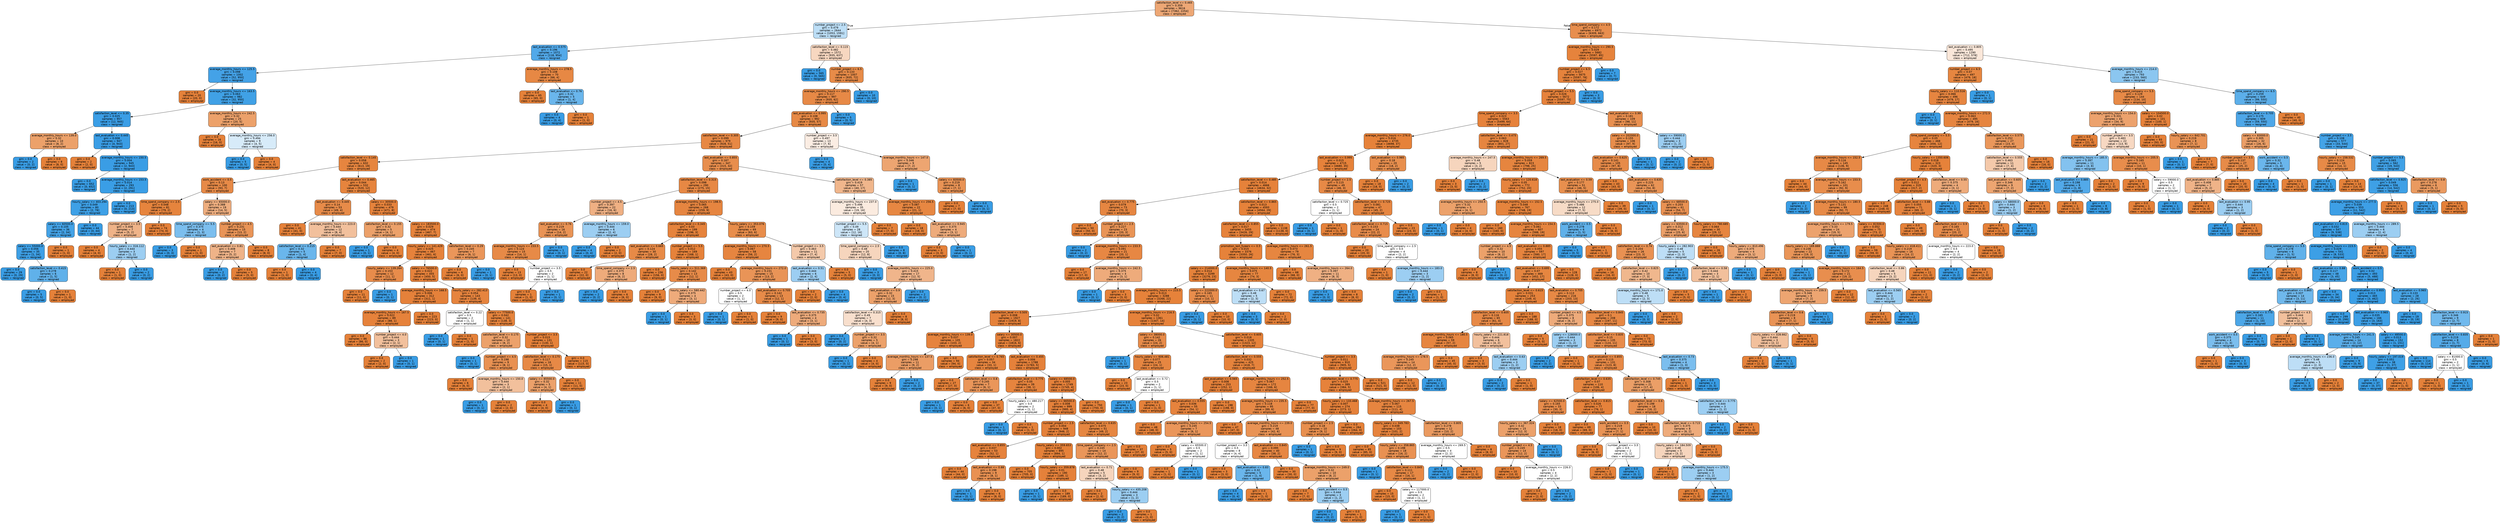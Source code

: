 digraph Tree {
node [shape=box, style="filled, rounded", color="black", fontname=helvetica] ;
edge [fontname=helvetica] ;
0 [label="satisfaction_level <= 0.465\ngini = 0.359\nsamples = 9616\nvalue = [7362, 2254]\nclass = employed", fillcolor="#e58139b1"] ;
1 [label="number_project <= 2.5\ngini = 0.479\nsamples = 2644\nvalue = [1053, 1591]\nclass = resigned", fillcolor="#399de556"] ;
0 -> 1 [labeldistance=2.5, labelangle=45, headlabel="True"] ;
2 [label="last_evaluation <= 0.575\ngini = 0.196\nsamples = 1072\nvalue = [118, 954]\nclass = resigned", fillcolor="#399de5df"] ;
1 -> 2 ;
3 [label="average_monthly_hours <= 125.5\ngini = 0.098\nsamples = 1002\nvalue = [52, 950]\nclass = resigned", fillcolor="#399de5f1"] ;
2 -> 3 ;
4 [label="gini = 0.0\nsamples = 20\nvalue = [20, 0]\nclass = employed", fillcolor="#e58139ff"] ;
3 -> 4 ;
5 [label="average_monthly_hours <= 163.5\ngini = 0.063\nsamples = 982\nvalue = [32, 950]\nclass = resigned", fillcolor="#399de5f6"] ;
3 -> 5 ;
6 [label="satisfaction_level <= 0.35\ngini = 0.025\nsamples = 957\nvalue = [12, 945]\nclass = resigned", fillcolor="#399de5fc"] ;
5 -> 6 ;
7 [label="average_monthly_hours <= 139.0\ngini = 0.32\nsamples = 10\nvalue = [8, 2]\nclass = employed", fillcolor="#e58139bf"] ;
6 -> 7 ;
8 [label="gini = 0.0\nsamples = 2\nvalue = [0, 2]\nclass = resigned", fillcolor="#399de5ff"] ;
7 -> 8 ;
9 [label="gini = 0.0\nsamples = 8\nvalue = [8, 0]\nclass = employed", fillcolor="#e58139ff"] ;
7 -> 9 ;
10 [label="last_evaluation <= 0.445\ngini = 0.008\nsamples = 947\nvalue = [4, 943]\nclass = resigned", fillcolor="#399de5fe"] ;
6 -> 10 ;
11 [label="gini = 0.0\nsamples = 2\nvalue = [2, 0]\nclass = employed", fillcolor="#e58139ff"] ;
10 -> 11 ;
12 [label="average_monthly_hours <= 150.5\ngini = 0.004\nsamples = 945\nvalue = [2, 943]\nclass = resigned", fillcolor="#399de5fe"] ;
10 -> 12 ;
13 [label="gini = 0.0\nsamples = 652\nvalue = [0, 652]\nclass = resigned", fillcolor="#399de5ff"] ;
12 -> 13 ;
14 [label="average_monthly_hours <= 153.5\ngini = 0.014\nsamples = 293\nvalue = [2, 291]\nclass = resigned", fillcolor="#399de5fd"] ;
12 -> 14 ;
15 [label="hourly_salary <= 403.294\ngini = 0.049\nsamples = 80\nvalue = [2, 78]\nclass = resigned", fillcolor="#399de5f8"] ;
14 -> 15 ;
16 [label="salary <= 60500.0\ngini = 0.105\nsamples = 36\nvalue = [2, 34]\nclass = resigned", fillcolor="#399de5f0"] ;
15 -> 16 ;
17 [label="salary <= 55000.0\ngini = 0.056\nsamples = 35\nvalue = [1, 34]\nclass = resigned", fillcolor="#399de5f8"] ;
16 -> 17 ;
18 [label="gini = 0.0\nsamples = 29\nvalue = [0, 29]\nclass = resigned", fillcolor="#399de5ff"] ;
17 -> 18 ;
19 [label="satisfaction_level <= 0.415\ngini = 0.278\nsamples = 6\nvalue = [1, 5]\nclass = resigned", fillcolor="#399de5cc"] ;
17 -> 19 ;
20 [label="gini = 0.0\nsamples = 5\nvalue = [0, 5]\nclass = resigned", fillcolor="#399de5ff"] ;
19 -> 20 ;
21 [label="gini = 0.0\nsamples = 1\nvalue = [1, 0]\nclass = employed", fillcolor="#e58139ff"] ;
19 -> 21 ;
22 [label="gini = 0.0\nsamples = 1\nvalue = [1, 0]\nclass = employed", fillcolor="#e58139ff"] ;
16 -> 22 ;
23 [label="gini = 0.0\nsamples = 44\nvalue = [0, 44]\nclass = resigned", fillcolor="#399de5ff"] ;
15 -> 23 ;
24 [label="gini = 0.0\nsamples = 213\nvalue = [0, 213]\nclass = resigned", fillcolor="#399de5ff"] ;
14 -> 24 ;
25 [label="average_monthly_hours <= 242.5\ngini = 0.32\nsamples = 25\nvalue = [20, 5]\nclass = employed", fillcolor="#e58139bf"] ;
5 -> 25 ;
26 [label="gini = 0.0\nsamples = 16\nvalue = [16, 0]\nclass = employed", fillcolor="#e58139ff"] ;
25 -> 26 ;
27 [label="average_monthly_hours <= 256.0\ngini = 0.494\nsamples = 9\nvalue = [4, 5]\nclass = resigned", fillcolor="#399de533"] ;
25 -> 27 ;
28 [label="gini = 0.0\nsamples = 5\nvalue = [0, 5]\nclass = resigned", fillcolor="#399de5ff"] ;
27 -> 28 ;
29 [label="gini = 0.0\nsamples = 4\nvalue = [4, 0]\nclass = employed", fillcolor="#e58139ff"] ;
27 -> 29 ;
30 [label="average_monthly_hours <= 278.5\ngini = 0.108\nsamples = 70\nvalue = [66, 4]\nclass = employed", fillcolor="#e58139f0"] ;
2 -> 30 ;
31 [label="gini = 0.0\nsamples = 65\nvalue = [65, 0]\nclass = employed", fillcolor="#e58139ff"] ;
30 -> 31 ;
32 [label="last_evaluation <= 0.76\ngini = 0.32\nsamples = 5\nvalue = [1, 4]\nclass = resigned", fillcolor="#399de5bf"] ;
30 -> 32 ;
33 [label="gini = 0.0\nsamples = 4\nvalue = [0, 4]\nclass = resigned", fillcolor="#399de5ff"] ;
32 -> 33 ;
34 [label="gini = 0.0\nsamples = 1\nvalue = [1, 0]\nclass = employed", fillcolor="#e58139ff"] ;
32 -> 34 ;
35 [label="satisfaction_level <= 0.115\ngini = 0.482\nsamples = 1572\nvalue = [935, 637]\nclass = employed", fillcolor="#e5813951"] ;
1 -> 35 ;
36 [label="gini = 0.0\nsamples = 565\nvalue = [0, 565]\nclass = resigned", fillcolor="#399de5ff"] ;
35 -> 36 ;
37 [label="number_project <= 6.5\ngini = 0.133\nsamples = 1007\nvalue = [935, 72]\nclass = employed", fillcolor="#e58139eb"] ;
35 -> 37 ;
38 [label="average_monthly_hours <= 290.5\ngini = 0.117\nsamples = 997\nvalue = [935, 62]\nclass = employed", fillcolor="#e58139ee"] ;
37 -> 38 ;
39 [label="last_evaluation <= 0.995\ngini = 0.108\nsamples = 992\nvalue = [935, 57]\nclass = employed", fillcolor="#e58139ef"] ;
38 -> 39 ;
40 [label="satisfaction_level <= 0.305\ngini = 0.099\nsamples = 979\nvalue = [928, 51]\nclass = employed", fillcolor="#e58139f1"] ;
39 -> 40 ;
41 [label="satisfaction_level <= 0.145\ngini = 0.058\nsamples = 632\nvalue = [613, 19]\nclass = employed", fillcolor="#e58139f7"] ;
40 -> 41 ;
42 [label="work_accident <= 0.5\ngini = 0.13\nsamples = 100\nvalue = [93, 7]\nclass = employed", fillcolor="#e58139ec"] ;
41 -> 42 ;
43 [label="time_spend_company <= 2.5\ngini = 0.048\nsamples = 81\nvalue = [79, 2]\nclass = employed", fillcolor="#e58139f9"] ;
42 -> 43 ;
44 [label="number_project <= 3.5\ngini = 0.408\nsamples = 7\nvalue = [5, 2]\nclass = employed", fillcolor="#e5813999"] ;
43 -> 44 ;
45 [label="gini = 0.0\nsamples = 4\nvalue = [4, 0]\nclass = employed", fillcolor="#e58139ff"] ;
44 -> 45 ;
46 [label="hourly_salary <= 316.112\ngini = 0.444\nsamples = 3\nvalue = [1, 2]\nclass = resigned", fillcolor="#399de57f"] ;
44 -> 46 ;
47 [label="gini = 0.0\nsamples = 1\nvalue = [1, 0]\nclass = employed", fillcolor="#e58139ff"] ;
46 -> 47 ;
48 [label="gini = 0.0\nsamples = 2\nvalue = [0, 2]\nclass = resigned", fillcolor="#399de5ff"] ;
46 -> 48 ;
49 [label="gini = 0.0\nsamples = 74\nvalue = [74, 0]\nclass = employed", fillcolor="#e58139ff"] ;
43 -> 49 ;
50 [label="salary <= 65000.0\ngini = 0.388\nsamples = 19\nvalue = [14, 5]\nclass = employed", fillcolor="#e58139a4"] ;
42 -> 50 ;
51 [label="time_spend_company <= 5.5\ngini = 0.375\nsamples = 4\nvalue = [1, 3]\nclass = resigned", fillcolor="#399de5aa"] ;
50 -> 51 ;
52 [label="gini = 0.0\nsamples = 3\nvalue = [0, 3]\nclass = resigned", fillcolor="#399de5ff"] ;
51 -> 52 ;
53 [label="gini = 0.0\nsamples = 1\nvalue = [1, 0]\nclass = employed", fillcolor="#e58139ff"] ;
51 -> 53 ;
54 [label="number_project <= 4.5\ngini = 0.231\nsamples = 15\nvalue = [13, 2]\nclass = employed", fillcolor="#e58139d8"] ;
50 -> 54 ;
55 [label="last_evaluation <= 0.81\ngini = 0.408\nsamples = 7\nvalue = [5, 2]\nclass = employed", fillcolor="#e5813999"] ;
54 -> 55 ;
56 [label="gini = 0.0\nsamples = 2\nvalue = [0, 2]\nclass = resigned", fillcolor="#399de5ff"] ;
55 -> 56 ;
57 [label="gini = 0.0\nsamples = 5\nvalue = [5, 0]\nclass = employed", fillcolor="#e58139ff"] ;
55 -> 57 ;
58 [label="gini = 0.0\nsamples = 8\nvalue = [8, 0]\nclass = employed", fillcolor="#e58139ff"] ;
54 -> 58 ;
59 [label="last_evaluation <= 0.465\ngini = 0.044\nsamples = 532\nvalue = [520, 12]\nclass = employed", fillcolor="#e58139f9"] ;
41 -> 59 ;
60 [label="last_evaluation <= 0.445\ngini = 0.14\nsamples = 53\nvalue = [49, 4]\nclass = employed", fillcolor="#e58139ea"] ;
59 -> 60 ;
61 [label="gini = 0.0\nsamples = 41\nvalue = [41, 0]\nclass = employed", fillcolor="#e58139ff"] ;
60 -> 61 ;
62 [label="average_monthly_hours <= 223.0\ngini = 0.444\nsamples = 12\nvalue = [8, 4]\nclass = employed", fillcolor="#e581397f"] ;
60 -> 62 ;
63 [label="satisfaction_level <= 0.215\ngini = 0.32\nsamples = 5\nvalue = [1, 4]\nclass = resigned", fillcolor="#399de5bf"] ;
62 -> 63 ;
64 [label="gini = 0.0\nsamples = 1\nvalue = [1, 0]\nclass = employed", fillcolor="#e58139ff"] ;
63 -> 64 ;
65 [label="gini = 0.0\nsamples = 4\nvalue = [0, 4]\nclass = resigned", fillcolor="#399de5ff"] ;
63 -> 65 ;
66 [label="gini = 0.0\nsamples = 7\nvalue = [7, 0]\nclass = employed", fillcolor="#e58139ff"] ;
62 -> 66 ;
67 [label="salary <= 30500.0\ngini = 0.033\nsamples = 479\nvalue = [471, 8]\nclass = employed", fillcolor="#e58139fb"] ;
59 -> 67 ;
68 [label="satisfaction_level <= 0.155\ngini = 0.32\nsamples = 5\nvalue = [4, 1]\nclass = employed", fillcolor="#e58139bf"] ;
67 -> 68 ;
69 [label="gini = 0.0\nsamples = 1\nvalue = [0, 1]\nclass = resigned", fillcolor="#399de5ff"] ;
68 -> 69 ;
70 [label="gini = 0.0\nsamples = 4\nvalue = [4, 0]\nclass = employed", fillcolor="#e58139ff"] ;
68 -> 70 ;
71 [label="salary <= 183500.0\ngini = 0.029\nsamples = 474\nvalue = [467, 7]\nclass = employed", fillcolor="#e58139fb"] ;
67 -> 71 ;
72 [label="hourly_salary <= 141.429\ngini = 0.025\nsamples = 467\nvalue = [461, 6]\nclass = employed", fillcolor="#e58139fc"] ;
71 -> 72 ;
73 [label="hourly_salary <= 139.264\ngini = 0.153\nsamples = 12\nvalue = [11, 1]\nclass = employed", fillcolor="#e58139e8"] ;
72 -> 73 ;
74 [label="gini = 0.0\nsamples = 11\nvalue = [11, 0]\nclass = employed", fillcolor="#e58139ff"] ;
73 -> 74 ;
75 [label="gini = 0.0\nsamples = 1\nvalue = [0, 1]\nclass = resigned", fillcolor="#399de5ff"] ;
73 -> 75 ;
76 [label="salary <= 76500.0\ngini = 0.022\nsamples = 455\nvalue = [450, 5]\nclass = employed", fillcolor="#e58139fc"] ;
72 -> 76 ;
77 [label="average_monthly_hours <= 168.5\ngini = 0.006\nsamples = 312\nvalue = [311, 1]\nclass = employed", fillcolor="#e58139fe"] ;
76 -> 77 ;
78 [label="average_monthly_hours <= 167.5\ngini = 0.022\nsamples = 89\nvalue = [88, 1]\nclass = employed", fillcolor="#e58139fc"] ;
77 -> 78 ;
79 [label="gini = 0.0\nsamples = 86\nvalue = [86, 0]\nclass = employed", fillcolor="#e58139ff"] ;
78 -> 79 ;
80 [label="number_project <= 4.0\ngini = 0.444\nsamples = 3\nvalue = [2, 1]\nclass = employed", fillcolor="#e581397f"] ;
78 -> 80 ;
81 [label="gini = 0.0\nsamples = 2\nvalue = [2, 0]\nclass = employed", fillcolor="#e58139ff"] ;
80 -> 81 ;
82 [label="gini = 0.0\nsamples = 1\nvalue = [0, 1]\nclass = resigned", fillcolor="#399de5ff"] ;
80 -> 82 ;
83 [label="gini = 0.0\nsamples = 223\nvalue = [223, 0]\nclass = employed", fillcolor="#e58139ff"] ;
77 -> 83 ;
84 [label="hourly_salary <= 282.413\ngini = 0.054\nsamples = 143\nvalue = [139, 4]\nclass = employed", fillcolor="#e58139f8"] ;
76 -> 84 ;
85 [label="satisfaction_level <= 0.22\ngini = 0.5\nsamples = 2\nvalue = [1, 1]\nclass = employed", fillcolor="#e5813900"] ;
84 -> 85 ;
86 [label="gini = 0.0\nsamples = 1\nvalue = [0, 1]\nclass = resigned", fillcolor="#399de5ff"] ;
85 -> 86 ;
87 [label="gini = 0.0\nsamples = 1\nvalue = [1, 0]\nclass = employed", fillcolor="#e58139ff"] ;
85 -> 87 ;
88 [label="salary <= 77500.0\ngini = 0.042\nsamples = 141\nvalue = [138, 3]\nclass = employed", fillcolor="#e58139f9"] ;
84 -> 88 ;
89 [label="satisfaction_level <= 0.175\ngini = 0.32\nsamples = 10\nvalue = [8, 2]\nclass = employed", fillcolor="#e58139bf"] ;
88 -> 89 ;
90 [label="gini = 0.0\nsamples = 1\nvalue = [0, 1]\nclass = resigned", fillcolor="#399de5ff"] ;
89 -> 90 ;
91 [label="number_project <= 4.5\ngini = 0.198\nsamples = 9\nvalue = [8, 1]\nclass = employed", fillcolor="#e58139df"] ;
89 -> 91 ;
92 [label="gini = 0.0\nsamples = 6\nvalue = [6, 0]\nclass = employed", fillcolor="#e58139ff"] ;
91 -> 92 ;
93 [label="average_monthly_hours <= 150.0\ngini = 0.444\nsamples = 3\nvalue = [2, 1]\nclass = employed", fillcolor="#e581397f"] ;
91 -> 93 ;
94 [label="gini = 0.0\nsamples = 1\nvalue = [0, 1]\nclass = resigned", fillcolor="#399de5ff"] ;
93 -> 94 ;
95 [label="gini = 0.0\nsamples = 2\nvalue = [2, 0]\nclass = employed", fillcolor="#e58139ff"] ;
93 -> 95 ;
96 [label="number_project <= 3.5\ngini = 0.015\nsamples = 131\nvalue = [130, 1]\nclass = employed", fillcolor="#e58139fd"] ;
88 -> 96 ;
97 [label="satisfaction_level <= 0.175\ngini = 0.117\nsamples = 16\nvalue = [15, 1]\nclass = employed", fillcolor="#e58139ee"] ;
96 -> 97 ;
98 [label="salary <= 85500.0\ngini = 0.32\nsamples = 5\nvalue = [4, 1]\nclass = employed", fillcolor="#e58139bf"] ;
97 -> 98 ;
99 [label="gini = 0.0\nsamples = 4\nvalue = [4, 0]\nclass = employed", fillcolor="#e58139ff"] ;
98 -> 99 ;
100 [label="gini = 0.0\nsamples = 1\nvalue = [0, 1]\nclass = resigned", fillcolor="#399de5ff"] ;
98 -> 100 ;
101 [label="gini = 0.0\nsamples = 11\nvalue = [11, 0]\nclass = employed", fillcolor="#e58139ff"] ;
97 -> 101 ;
102 [label="gini = 0.0\nsamples = 115\nvalue = [115, 0]\nclass = employed", fillcolor="#e58139ff"] ;
96 -> 102 ;
103 [label="satisfaction_level <= 0.29\ngini = 0.245\nsamples = 7\nvalue = [6, 1]\nclass = employed", fillcolor="#e58139d4"] ;
71 -> 103 ;
104 [label="gini = 0.0\nsamples = 6\nvalue = [6, 0]\nclass = employed", fillcolor="#e58139ff"] ;
103 -> 104 ;
105 [label="gini = 0.0\nsamples = 1\nvalue = [0, 1]\nclass = resigned", fillcolor="#399de5ff"] ;
103 -> 105 ;
106 [label="last_evaluation <= 0.855\ngini = 0.167\nsamples = 347\nvalue = [315, 32]\nclass = employed", fillcolor="#e58139e5"] ;
40 -> 106 ;
107 [label="satisfaction_level <= 0.315\ngini = 0.098\nsamples = 290\nvalue = [275, 15]\nclass = employed", fillcolor="#e58139f1"] ;
106 -> 107 ;
108 [label="number_project <= 4.5\ngini = 0.397\nsamples = 22\nvalue = [16, 6]\nclass = employed", fillcolor="#e581399f"] ;
107 -> 108 ;
109 [label="last_evaluation <= 0.76\ngini = 0.219\nsamples = 16\nvalue = [14, 2]\nclass = employed", fillcolor="#e58139db"] ;
108 -> 109 ;
110 [label="average_monthly_hours <= 233.5\ngini = 0.124\nsamples = 15\nvalue = [14, 1]\nclass = employed", fillcolor="#e58139ed"] ;
109 -> 110 ;
111 [label="gini = 0.0\nsamples = 13\nvalue = [13, 0]\nclass = employed", fillcolor="#e58139ff"] ;
110 -> 111 ;
112 [label="number_project <= 3.5\ngini = 0.5\nsamples = 2\nvalue = [1, 1]\nclass = employed", fillcolor="#e5813900"] ;
110 -> 112 ;
113 [label="gini = 0.0\nsamples = 1\nvalue = [1, 0]\nclass = employed", fillcolor="#e58139ff"] ;
112 -> 113 ;
114 [label="gini = 0.0\nsamples = 1\nvalue = [0, 1]\nclass = resigned", fillcolor="#399de5ff"] ;
112 -> 114 ;
115 [label="gini = 0.0\nsamples = 1\nvalue = [0, 1]\nclass = resigned", fillcolor="#399de5ff"] ;
109 -> 115 ;
116 [label="average_monthly_hours <= 159.0\ngini = 0.444\nsamples = 6\nvalue = [2, 4]\nclass = resigned", fillcolor="#399de57f"] ;
108 -> 116 ;
117 [label="gini = 0.0\nsamples = 4\nvalue = [0, 4]\nclass = resigned", fillcolor="#399de5ff"] ;
116 -> 117 ;
118 [label="gini = 0.0\nsamples = 2\nvalue = [2, 0]\nclass = employed", fillcolor="#e58139ff"] ;
116 -> 118 ;
119 [label="average_monthly_hours <= 198.5\ngini = 0.065\nsamples = 268\nvalue = [259, 9]\nclass = employed", fillcolor="#e58139f6"] ;
107 -> 119 ;
120 [label="satisfaction_level <= 0.345\ngini = 0.03\nsamples = 199\nvalue = [196, 3]\nclass = employed", fillcolor="#e58139fb"] ;
119 -> 120 ;
121 [label="last_evaluation <= 0.665\ngini = 0.124\nsamples = 30\nvalue = [28, 2]\nclass = employed", fillcolor="#e58139ed"] ;
120 -> 121 ;
122 [label="gini = 0.0\nsamples = 22\nvalue = [22, 0]\nclass = employed", fillcolor="#e58139ff"] ;
121 -> 122 ;
123 [label="time_spend_company <= 2.5\ngini = 0.375\nsamples = 8\nvalue = [6, 2]\nclass = employed", fillcolor="#e58139aa"] ;
121 -> 123 ;
124 [label="gini = 0.0\nsamples = 2\nvalue = [0, 2]\nclass = resigned", fillcolor="#399de5ff"] ;
123 -> 124 ;
125 [label="gini = 0.0\nsamples = 6\nvalue = [6, 0]\nclass = employed", fillcolor="#e58139ff"] ;
123 -> 125 ;
126 [label="number_project <= 5.5\ngini = 0.012\nsamples = 169\nvalue = [168, 1]\nclass = employed", fillcolor="#e58139fd"] ;
120 -> 126 ;
127 [label="gini = 0.0\nsamples = 156\nvalue = [156, 0]\nclass = employed", fillcolor="#e58139ff"] ;
126 -> 127 ;
128 [label="hourly_salary <= 511.369\ngini = 0.142\nsamples = 13\nvalue = [12, 1]\nclass = employed", fillcolor="#e58139ea"] ;
126 -> 128 ;
129 [label="gini = 0.0\nsamples = 9\nvalue = [9, 0]\nclass = employed", fillcolor="#e58139ff"] ;
128 -> 129 ;
130 [label="hourly_salary <= 580.442\ngini = 0.375\nsamples = 4\nvalue = [3, 1]\nclass = employed", fillcolor="#e58139aa"] ;
128 -> 130 ;
131 [label="gini = 0.0\nsamples = 1\nvalue = [0, 1]\nclass = resigned", fillcolor="#399de5ff"] ;
130 -> 131 ;
132 [label="gini = 0.0\nsamples = 3\nvalue = [3, 0]\nclass = employed", fillcolor="#e58139ff"] ;
130 -> 132 ;
133 [label="hourly_salary <= 353.076\ngini = 0.159\nsamples = 69\nvalue = [63, 6]\nclass = employed", fillcolor="#e58139e7"] ;
119 -> 133 ;
134 [label="average_monthly_hours <= 270.5\ngini = 0.067\nsamples = 58\nvalue = [56, 2]\nclass = employed", fillcolor="#e58139f6"] ;
133 -> 134 ;
135 [label="gini = 0.0\nsamples = 43\nvalue = [43, 0]\nclass = employed", fillcolor="#e58139ff"] ;
134 -> 135 ;
136 [label="average_monthly_hours <= 272.0\ngini = 0.231\nsamples = 15\nvalue = [13, 2]\nclass = employed", fillcolor="#e58139d8"] ;
134 -> 136 ;
137 [label="number_project <= 4.0\ngini = 0.5\nsamples = 2\nvalue = [1, 1]\nclass = employed", fillcolor="#e5813900"] ;
136 -> 137 ;
138 [label="gini = 0.0\nsamples = 1\nvalue = [0, 1]\nclass = resigned", fillcolor="#399de5ff"] ;
137 -> 138 ;
139 [label="gini = 0.0\nsamples = 1\nvalue = [1, 0]\nclass = employed", fillcolor="#e58139ff"] ;
137 -> 139 ;
140 [label="last_evaluation <= 0.705\ngini = 0.142\nsamples = 13\nvalue = [12, 1]\nclass = employed", fillcolor="#e58139ea"] ;
136 -> 140 ;
141 [label="gini = 0.0\nsamples = 9\nvalue = [9, 0]\nclass = employed", fillcolor="#e58139ff"] ;
140 -> 141 ;
142 [label="last_evaluation <= 0.735\ngini = 0.375\nsamples = 4\nvalue = [3, 1]\nclass = employed", fillcolor="#e58139aa"] ;
140 -> 142 ;
143 [label="gini = 0.0\nsamples = 1\nvalue = [0, 1]\nclass = resigned", fillcolor="#399de5ff"] ;
142 -> 143 ;
144 [label="gini = 0.0\nsamples = 3\nvalue = [3, 0]\nclass = employed", fillcolor="#e58139ff"] ;
142 -> 144 ;
145 [label="number_project <= 3.5\ngini = 0.463\nsamples = 11\nvalue = [7, 4]\nclass = employed", fillcolor="#e581396d"] ;
133 -> 145 ;
146 [label="last_evaluation <= 0.51\ngini = 0.444\nsamples = 6\nvalue = [2, 4]\nclass = resigned", fillcolor="#399de57f"] ;
145 -> 146 ;
147 [label="gini = 0.0\nsamples = 2\nvalue = [2, 0]\nclass = employed", fillcolor="#e58139ff"] ;
146 -> 147 ;
148 [label="gini = 0.0\nsamples = 4\nvalue = [0, 4]\nclass = resigned", fillcolor="#399de5ff"] ;
146 -> 148 ;
149 [label="gini = 0.0\nsamples = 5\nvalue = [5, 0]\nclass = employed", fillcolor="#e58139ff"] ;
145 -> 149 ;
150 [label="satisfaction_level <= 0.385\ngini = 0.419\nsamples = 57\nvalue = [40, 17]\nclass = employed", fillcolor="#e5813993"] ;
106 -> 150 ;
151 [label="average_monthly_hours <= 237.0\ngini = 0.496\nsamples = 35\nvalue = [19, 16]\nclass = employed", fillcolor="#e5813928"] ;
150 -> 151 ;
152 [label="number_project <= 5.5\ngini = 0.49\nsamples = 28\nvalue = [12, 16]\nclass = resigned", fillcolor="#399de540"] ;
151 -> 152 ;
153 [label="time_spend_company <= 2.5\ngini = 0.48\nsamples = 20\nvalue = [12, 8]\nclass = employed", fillcolor="#e5813955"] ;
152 -> 153 ;
154 [label="gini = 0.0\nsamples = 3\nvalue = [0, 3]\nclass = resigned", fillcolor="#399de5ff"] ;
153 -> 154 ;
155 [label="average_monthly_hours <= 225.0\ngini = 0.415\nsamples = 17\nvalue = [12, 5]\nclass = employed", fillcolor="#e5813995"] ;
153 -> 155 ;
156 [label="last_evaluation <= 0.9\ngini = 0.32\nsamples = 15\nvalue = [12, 3]\nclass = employed", fillcolor="#e58139bf"] ;
155 -> 156 ;
157 [label="satisfaction_level <= 0.315\ngini = 0.49\nsamples = 7\nvalue = [4, 3]\nclass = employed", fillcolor="#e5813940"] ;
156 -> 157 ;
158 [label="gini = 0.0\nsamples = 2\nvalue = [0, 2]\nclass = resigned", fillcolor="#399de5ff"] ;
157 -> 158 ;
159 [label="number_project <= 3.5\ngini = 0.32\nsamples = 5\nvalue = [4, 1]\nclass = employed", fillcolor="#e58139bf"] ;
157 -> 159 ;
160 [label="gini = 0.0\nsamples = 1\nvalue = [0, 1]\nclass = resigned", fillcolor="#399de5ff"] ;
159 -> 160 ;
161 [label="gini = 0.0\nsamples = 4\nvalue = [4, 0]\nclass = employed", fillcolor="#e58139ff"] ;
159 -> 161 ;
162 [label="gini = 0.0\nsamples = 8\nvalue = [8, 0]\nclass = employed", fillcolor="#e58139ff"] ;
156 -> 162 ;
163 [label="gini = 0.0\nsamples = 2\nvalue = [0, 2]\nclass = resigned", fillcolor="#399de5ff"] ;
155 -> 163 ;
164 [label="gini = 0.0\nsamples = 8\nvalue = [0, 8]\nclass = resigned", fillcolor="#399de5ff"] ;
152 -> 164 ;
165 [label="gini = 0.0\nsamples = 7\nvalue = [7, 0]\nclass = employed", fillcolor="#e58139ff"] ;
151 -> 165 ;
166 [label="average_monthly_hours <= 256.5\ngini = 0.087\nsamples = 22\nvalue = [21, 1]\nclass = employed", fillcolor="#e58139f3"] ;
150 -> 166 ;
167 [label="gini = 0.0\nsamples = 18\nvalue = [18, 0]\nclass = employed", fillcolor="#e58139ff"] ;
166 -> 167 ;
168 [label="last_evaluation <= 0.945\ngini = 0.375\nsamples = 4\nvalue = [3, 1]\nclass = employed", fillcolor="#e58139aa"] ;
166 -> 168 ;
169 [label="gini = 0.0\nsamples = 3\nvalue = [3, 0]\nclass = employed", fillcolor="#e58139ff"] ;
168 -> 169 ;
170 [label="gini = 0.0\nsamples = 1\nvalue = [0, 1]\nclass = resigned", fillcolor="#399de5ff"] ;
168 -> 170 ;
171 [label="number_project <= 3.5\ngini = 0.497\nsamples = 13\nvalue = [7, 6]\nclass = employed", fillcolor="#e5813924"] ;
39 -> 171 ;
172 [label="gini = 0.0\nsamples = 4\nvalue = [0, 4]\nclass = resigned", fillcolor="#399de5ff"] ;
171 -> 172 ;
173 [label="average_monthly_hours <= 147.0\ngini = 0.346\nsamples = 9\nvalue = [7, 2]\nclass = employed", fillcolor="#e58139b6"] ;
171 -> 173 ;
174 [label="gini = 0.0\nsamples = 1\nvalue = [0, 1]\nclass = resigned", fillcolor="#399de5ff"] ;
173 -> 174 ;
175 [label="salary <= 83500.0\ngini = 0.219\nsamples = 8\nvalue = [7, 1]\nclass = employed", fillcolor="#e58139db"] ;
173 -> 175 ;
176 [label="gini = 0.0\nsamples = 7\nvalue = [7, 0]\nclass = employed", fillcolor="#e58139ff"] ;
175 -> 176 ;
177 [label="gini = 0.0\nsamples = 1\nvalue = [0, 1]\nclass = resigned", fillcolor="#399de5ff"] ;
175 -> 177 ;
178 [label="gini = 0.0\nsamples = 5\nvalue = [0, 5]\nclass = resigned", fillcolor="#399de5ff"] ;
38 -> 178 ;
179 [label="gini = 0.0\nsamples = 10\nvalue = [0, 10]\nclass = resigned", fillcolor="#399de5ff"] ;
37 -> 179 ;
180 [label="time_spend_company <= 4.5\ngini = 0.172\nsamples = 6972\nvalue = [6309, 663]\nclass = employed", fillcolor="#e58139e4"] ;
0 -> 180 [labeldistance=2.5, labelangle=-45, headlabel="False"] ;
181 [label="average_monthly_hours <= 290.5\ngini = 0.029\nsamples = 5682\nvalue = [5597, 85]\nclass = employed", fillcolor="#e58139fb"] ;
180 -> 181 ;
182 [label="number_project <= 6.5\ngini = 0.027\nsamples = 5675\nvalue = [5597, 78]\nclass = employed", fillcolor="#e58139fb"] ;
181 -> 182 ;
183 [label="number_project <= 5.5\ngini = 0.026\nsamples = 5672\nvalue = [5597, 75]\nclass = employed", fillcolor="#e58139fc"] ;
182 -> 183 ;
184 [label="time_spend_company <= 3.5\ngini = 0.023\nsamples = 5563\nvalue = [5499, 64]\nclass = employed", fillcolor="#e58139fc"] ;
183 -> 184 ;
185 [label="average_monthly_hours <= 276.0\ngini = 0.016\nsamples = 4735\nvalue = [4698, 37]\nclass = employed", fillcolor="#e58139fd"] ;
184 -> 185 ;
186 [label="last_evaluation <= 0.995\ngini = 0.015\nsamples = 4715\nvalue = [4680, 35]\nclass = employed", fillcolor="#e58139fd"] ;
185 -> 186 ;
187 [label="satisfaction_level <= 0.485\ngini = 0.014\nsamples = 4666\nvalue = [4634, 32]\nclass = employed", fillcolor="#e58139fd"] ;
186 -> 187 ;
188 [label="last_evaluation <= 0.775\ngini = 0.079\nsamples = 73\nvalue = [70, 3]\nclass = employed", fillcolor="#e58139f4"] ;
187 -> 188 ;
189 [label="gini = 0.0\nsamples = 50\nvalue = [50, 0]\nclass = employed", fillcolor="#e58139ff"] ;
188 -> 189 ;
190 [label="number_project <= 2.5\ngini = 0.227\nsamples = 23\nvalue = [20, 3]\nclass = employed", fillcolor="#e58139d9"] ;
188 -> 190 ;
191 [label="gini = 0.0\nsamples = 2\nvalue = [0, 2]\nclass = resigned", fillcolor="#399de5ff"] ;
190 -> 191 ;
192 [label="average_monthly_hours <= 233.5\ngini = 0.091\nsamples = 21\nvalue = [20, 1]\nclass = employed", fillcolor="#e58139f2"] ;
190 -> 192 ;
193 [label="gini = 0.0\nsamples = 17\nvalue = [17, 0]\nclass = employed", fillcolor="#e58139ff"] ;
192 -> 193 ;
194 [label="average_monthly_hours <= 242.5\ngini = 0.375\nsamples = 4\nvalue = [3, 1]\nclass = employed", fillcolor="#e58139aa"] ;
192 -> 194 ;
195 [label="gini = 0.0\nsamples = 1\nvalue = [0, 1]\nclass = resigned", fillcolor="#399de5ff"] ;
194 -> 195 ;
196 [label="gini = 0.0\nsamples = 3\nvalue = [3, 0]\nclass = employed", fillcolor="#e58139ff"] ;
194 -> 196 ;
197 [label="satisfaction_level <= 0.865\ngini = 0.013\nsamples = 4593\nvalue = [4564, 29]\nclass = employed", fillcolor="#e58139fd"] ;
187 -> 197 ;
198 [label="satisfaction_level <= 0.855\ngini = 0.017\nsamples = 3455\nvalue = [3426, 29]\nclass = employed", fillcolor="#e58139fd"] ;
197 -> 198 ;
199 [label="promotion_last_5years <= 0.5\ngini = 0.015\nsamples = 3376\nvalue = [3350, 26]\nclass = employed", fillcolor="#e58139fd"] ;
198 -> 199 ;
200 [label="salary <= 214000.0\ngini = 0.014\nsamples = 3299\nvalue = [3276, 23]\nclass = employed", fillcolor="#e58139fd"] ;
199 -> 200 ;
201 [label="average_monthly_hours <= 215.5\ngini = 0.013\nsamples = 3288\nvalue = [3266, 22]\nclass = employed", fillcolor="#e58139fd"] ;
200 -> 201 ;
202 [label="satisfaction_level <= 0.505\ngini = 0.008\nsamples = 1927\nvalue = [1919, 8]\nclass = employed", fillcolor="#e58139fe"] ;
201 -> 202 ;
203 [label="average_monthly_hours <= 139.0\ngini = 0.037\nsamples = 105\nvalue = [103, 2]\nclass = employed", fillcolor="#e58139fa"] ;
202 -> 203 ;
204 [label="average_monthly_hours <= 137.5\ngini = 0.298\nsamples = 11\nvalue = [9, 2]\nclass = employed", fillcolor="#e58139c6"] ;
203 -> 204 ;
205 [label="gini = 0.0\nsamples = 9\nvalue = [9, 0]\nclass = employed", fillcolor="#e58139ff"] ;
204 -> 205 ;
206 [label="gini = 0.0\nsamples = 2\nvalue = [0, 2]\nclass = resigned", fillcolor="#399de5ff"] ;
204 -> 206 ;
207 [label="gini = 0.0\nsamples = 94\nvalue = [94, 0]\nclass = employed", fillcolor="#e58139ff"] ;
203 -> 207 ;
208 [label="salary <= 30500.0\ngini = 0.007\nsamples = 1822\nvalue = [1816, 6]\nclass = employed", fillcolor="#e58139fe"] ;
202 -> 208 ;
209 [label="satisfaction_level <= 0.765\ngini = 0.057\nsamples = 34\nvalue = [33, 1]\nclass = employed", fillcolor="#e58139f7"] ;
208 -> 209 ;
210 [label="gini = 0.0\nsamples = 27\nvalue = [27, 0]\nclass = employed", fillcolor="#e58139ff"] ;
209 -> 210 ;
211 [label="satisfaction_level <= 0.8\ngini = 0.245\nsamples = 7\nvalue = [6, 1]\nclass = employed", fillcolor="#e58139d4"] ;
209 -> 211 ;
212 [label="gini = 0.0\nsamples = 1\nvalue = [0, 1]\nclass = resigned", fillcolor="#399de5ff"] ;
211 -> 212 ;
213 [label="gini = 0.0\nsamples = 6\nvalue = [6, 0]\nclass = employed", fillcolor="#e58139ff"] ;
211 -> 213 ;
214 [label="last_evaluation <= 0.455\ngini = 0.006\nsamples = 1788\nvalue = [1783, 5]\nclass = employed", fillcolor="#e58139fe"] ;
208 -> 214 ;
215 [label="satisfaction_level <= 0.775\ngini = 0.05\nsamples = 39\nvalue = [38, 1]\nclass = employed", fillcolor="#e58139f8"] ;
214 -> 215 ;
216 [label="gini = 0.0\nsamples = 37\nvalue = [37, 0]\nclass = employed", fillcolor="#e58139ff"] ;
215 -> 216 ;
217 [label="hourly_salary <= 480.217\ngini = 0.5\nsamples = 2\nvalue = [1, 1]\nclass = employed", fillcolor="#e5813900"] ;
215 -> 217 ;
218 [label="gini = 0.0\nsamples = 1\nvalue = [0, 1]\nclass = resigned", fillcolor="#399de5ff"] ;
217 -> 218 ;
219 [label="gini = 0.0\nsamples = 1\nvalue = [1, 0]\nclass = employed", fillcolor="#e58139ff"] ;
217 -> 219 ;
220 [label="salary <= 68500.0\ngini = 0.005\nsamples = 1749\nvalue = [1745, 4]\nclass = employed", fillcolor="#e58139fe"] ;
214 -> 220 ;
221 [label="salary <= 66500.0\ngini = 0.008\nsamples = 999\nvalue = [995, 4]\nclass = employed", fillcolor="#e58139fe"] ;
220 -> 221 ;
222 [label="number_project <= 2.5\ngini = 0.004\nsamples = 948\nvalue = [946, 2]\nclass = employed", fillcolor="#e58139fe"] ;
221 -> 222 ;
223 [label="last_evaluation <= 0.855\ngini = 0.037\nsamples = 53\nvalue = [52, 1]\nclass = employed", fillcolor="#e58139fa"] ;
222 -> 223 ;
224 [label="gini = 0.0\nsamples = 44\nvalue = [44, 0]\nclass = employed", fillcolor="#e58139ff"] ;
223 -> 224 ;
225 [label="last_evaluation <= 0.88\ngini = 0.198\nsamples = 9\nvalue = [8, 1]\nclass = employed", fillcolor="#e58139df"] ;
223 -> 225 ;
226 [label="gini = 0.0\nsamples = 1\nvalue = [0, 1]\nclass = resigned", fillcolor="#399de5ff"] ;
225 -> 226 ;
227 [label="gini = 0.0\nsamples = 8\nvalue = [8, 0]\nclass = employed", fillcolor="#e58139ff"] ;
225 -> 227 ;
228 [label="hourly_salary <= 359.653\ngini = 0.002\nsamples = 895\nvalue = [894, 1]\nclass = employed", fillcolor="#e58139ff"] ;
222 -> 228 ;
229 [label="gini = 0.0\nsamples = 705\nvalue = [705, 0]\nclass = employed", fillcolor="#e58139ff"] ;
228 -> 229 ;
230 [label="hourly_salary <= 359.878\ngini = 0.01\nsamples = 190\nvalue = [189, 1]\nclass = employed", fillcolor="#e58139fe"] ;
228 -> 230 ;
231 [label="gini = 0.0\nsamples = 1\nvalue = [0, 1]\nclass = resigned", fillcolor="#399de5ff"] ;
230 -> 231 ;
232 [label="gini = 0.0\nsamples = 189\nvalue = [189, 0]\nclass = employed", fillcolor="#e58139ff"] ;
230 -> 232 ;
233 [label="satisfaction_level <= 0.635\ngini = 0.075\nsamples = 51\nvalue = [49, 2]\nclass = employed", fillcolor="#e58139f5"] ;
221 -> 233 ;
234 [label="time_spend_company <= 2.5\ngini = 0.245\nsamples = 14\nvalue = [12, 2]\nclass = employed", fillcolor="#e58139d4"] ;
233 -> 234 ;
235 [label="last_evaluation <= 0.71\ngini = 0.48\nsamples = 5\nvalue = [3, 2]\nclass = employed", fillcolor="#e5813955"] ;
234 -> 235 ;
236 [label="gini = 0.0\nsamples = 2\nvalue = [2, 0]\nclass = employed", fillcolor="#e58139ff"] ;
235 -> 236 ;
237 [label="hourly_salary <= 435.208\ngini = 0.444\nsamples = 3\nvalue = [1, 2]\nclass = resigned", fillcolor="#399de57f"] ;
235 -> 237 ;
238 [label="gini = 0.0\nsamples = 2\nvalue = [0, 2]\nclass = resigned", fillcolor="#399de5ff"] ;
237 -> 238 ;
239 [label="gini = 0.0\nsamples = 1\nvalue = [1, 0]\nclass = employed", fillcolor="#e58139ff"] ;
237 -> 239 ;
240 [label="gini = 0.0\nsamples = 9\nvalue = [9, 0]\nclass = employed", fillcolor="#e58139ff"] ;
234 -> 240 ;
241 [label="gini = 0.0\nsamples = 37\nvalue = [37, 0]\nclass = employed", fillcolor="#e58139ff"] ;
233 -> 241 ;
242 [label="gini = 0.0\nsamples = 750\nvalue = [750, 0]\nclass = employed", fillcolor="#e58139ff"] ;
220 -> 242 ;
243 [label="average_monthly_hours <= 216.5\ngini = 0.02\nsamples = 1361\nvalue = [1347, 14]\nclass = employed", fillcolor="#e58139fc"] ;
201 -> 243 ;
244 [label="salary <= 38000.0\ngini = 0.142\nsamples = 26\nvalue = [24, 2]\nclass = employed", fillcolor="#e58139ea"] ;
243 -> 244 ;
245 [label="gini = 0.0\nsamples = 1\nvalue = [0, 1]\nclass = resigned", fillcolor="#399de5ff"] ;
244 -> 245 ;
246 [label="hourly_salary <= 606.481\ngini = 0.077\nsamples = 25\nvalue = [24, 1]\nclass = employed", fillcolor="#e58139f4"] ;
244 -> 246 ;
247 [label="gini = 0.0\nsamples = 23\nvalue = [23, 0]\nclass = employed", fillcolor="#e58139ff"] ;
246 -> 247 ;
248 [label="last_evaluation <= 0.72\ngini = 0.5\nsamples = 2\nvalue = [1, 1]\nclass = employed", fillcolor="#e5813900"] ;
246 -> 248 ;
249 [label="gini = 0.0\nsamples = 1\nvalue = [0, 1]\nclass = resigned", fillcolor="#399de5ff"] ;
248 -> 249 ;
250 [label="gini = 0.0\nsamples = 1\nvalue = [1, 0]\nclass = employed", fillcolor="#e58139ff"] ;
248 -> 250 ;
251 [label="satisfaction_level <= 0.605\ngini = 0.018\nsamples = 1335\nvalue = [1323, 12]\nclass = employed", fillcolor="#e58139fd"] ;
243 -> 251 ;
252 [label="satisfaction_level <= 0.555\ngini = 0.032\nsamples = 425\nvalue = [418, 7]\nclass = employed", fillcolor="#e58139fb"] ;
251 -> 252 ;
253 [label="last_evaluation <= 0.565\ngini = 0.008\nsamples = 253\nvalue = [252, 1]\nclass = employed", fillcolor="#e58139fe"] ;
252 -> 253 ;
254 [label="last_evaluation <= 0.555\ngini = 0.036\nsamples = 55\nvalue = [54, 1]\nclass = employed", fillcolor="#e58139fa"] ;
253 -> 254 ;
255 [label="gini = 0.0\nsamples = 48\nvalue = [48, 0]\nclass = employed", fillcolor="#e58139ff"] ;
254 -> 255 ;
256 [label="average_monthly_hours <= 254.5\ngini = 0.245\nsamples = 7\nvalue = [6, 1]\nclass = employed", fillcolor="#e58139d4"] ;
254 -> 256 ;
257 [label="gini = 0.0\nsamples = 5\nvalue = [5, 0]\nclass = employed", fillcolor="#e58139ff"] ;
256 -> 257 ;
258 [label="salary <= 65500.0\ngini = 0.5\nsamples = 2\nvalue = [1, 1]\nclass = employed", fillcolor="#e5813900"] ;
256 -> 258 ;
259 [label="gini = 0.0\nsamples = 1\nvalue = [1, 0]\nclass = employed", fillcolor="#e58139ff"] ;
258 -> 259 ;
260 [label="gini = 0.0\nsamples = 1\nvalue = [0, 1]\nclass = resigned", fillcolor="#399de5ff"] ;
258 -> 260 ;
261 [label="gini = 0.0\nsamples = 198\nvalue = [198, 0]\nclass = employed", fillcolor="#e58139ff"] ;
253 -> 261 ;
262 [label="average_monthly_hours <= 252.5\ngini = 0.067\nsamples = 172\nvalue = [166, 6]\nclass = employed", fillcolor="#e58139f6"] ;
252 -> 262 ;
263 [label="average_monthly_hours <= 235.5\ngini = 0.118\nsamples = 95\nvalue = [89, 6]\nclass = employed", fillcolor="#e58139ee"] ;
262 -> 263 ;
264 [label="gini = 0.0\nsamples = 47\nvalue = [47, 0]\nclass = employed", fillcolor="#e58139ff"] ;
263 -> 264 ;
265 [label="average_monthly_hours <= 239.0\ngini = 0.219\nsamples = 48\nvalue = [42, 6]\nclass = employed", fillcolor="#e58139db"] ;
263 -> 265 ;
266 [label="number_project <= 3.5\ngini = 0.5\nsamples = 8\nvalue = [4, 4]\nclass = employed", fillcolor="#e5813900"] ;
265 -> 266 ;
267 [label="gini = 0.0\nsamples = 3\nvalue = [3, 0]\nclass = employed", fillcolor="#e58139ff"] ;
266 -> 267 ;
268 [label="last_evaluation <= 0.83\ngini = 0.32\nsamples = 5\nvalue = [1, 4]\nclass = resigned", fillcolor="#399de5bf"] ;
266 -> 268 ;
269 [label="gini = 0.0\nsamples = 4\nvalue = [0, 4]\nclass = resigned", fillcolor="#399de5ff"] ;
268 -> 269 ;
270 [label="gini = 0.0\nsamples = 1\nvalue = [1, 0]\nclass = employed", fillcolor="#e58139ff"] ;
268 -> 270 ;
271 [label="last_evaluation <= 0.845\ngini = 0.095\nsamples = 40\nvalue = [38, 2]\nclass = employed", fillcolor="#e58139f2"] ;
265 -> 271 ;
272 [label="gini = 0.0\nsamples = 30\nvalue = [30, 0]\nclass = employed", fillcolor="#e58139ff"] ;
271 -> 272 ;
273 [label="average_monthly_hours <= 249.0\ngini = 0.32\nsamples = 10\nvalue = [8, 2]\nclass = employed", fillcolor="#e58139bf"] ;
271 -> 273 ;
274 [label="gini = 0.0\nsamples = 7\nvalue = [7, 0]\nclass = employed", fillcolor="#e58139ff"] ;
273 -> 274 ;
275 [label="work_accident <= 0.5\ngini = 0.444\nsamples = 3\nvalue = [1, 2]\nclass = resigned", fillcolor="#399de57f"] ;
273 -> 275 ;
276 [label="gini = 0.0\nsamples = 2\nvalue = [0, 2]\nclass = resigned", fillcolor="#399de5ff"] ;
275 -> 276 ;
277 [label="gini = 0.0\nsamples = 1\nvalue = [1, 0]\nclass = employed", fillcolor="#e58139ff"] ;
275 -> 277 ;
278 [label="gini = 0.0\nsamples = 77\nvalue = [77, 0]\nclass = employed", fillcolor="#e58139ff"] ;
262 -> 278 ;
279 [label="number_project <= 3.5\ngini = 0.011\nsamples = 910\nvalue = [905, 5]\nclass = employed", fillcolor="#e58139fe"] ;
251 -> 279 ;
280 [label="satisfaction_level <= 0.775\ngini = 0.025\nsamples = 389\nvalue = [384, 5]\nclass = employed", fillcolor="#e58139fc"] ;
279 -> 280 ;
281 [label="hourly_salary <= 133.468\ngini = 0.007\nsamples = 274\nvalue = [273, 1]\nclass = employed", fillcolor="#e58139fe"] ;
280 -> 281 ;
282 [label="number_project <= 2.5\ngini = 0.18\nsamples = 10\nvalue = [9, 1]\nclass = employed", fillcolor="#e58139e3"] ;
281 -> 282 ;
283 [label="gini = 0.0\nsamples = 1\nvalue = [0, 1]\nclass = resigned", fillcolor="#399de5ff"] ;
282 -> 283 ;
284 [label="gini = 0.0\nsamples = 9\nvalue = [9, 0]\nclass = employed", fillcolor="#e58139ff"] ;
282 -> 284 ;
285 [label="gini = 0.0\nsamples = 264\nvalue = [264, 0]\nclass = employed", fillcolor="#e58139ff"] ;
281 -> 285 ;
286 [label="average_monthly_hours <= 267.5\ngini = 0.067\nsamples = 115\nvalue = [111, 4]\nclass = employed", fillcolor="#e58139f6"] ;
280 -> 286 ;
287 [label="hourly_salary <= 349.783\ngini = 0.038\nsamples = 103\nvalue = [101, 2]\nclass = employed", fillcolor="#e58139fa"] ;
286 -> 287 ;
288 [label="gini = 0.0\nsamples = 85\nvalue = [85, 0]\nclass = employed", fillcolor="#e58139ff"] ;
287 -> 288 ;
289 [label="hourly_salary <= 358.865\ngini = 0.198\nsamples = 18\nvalue = [16, 2]\nclass = employed", fillcolor="#e58139df"] ;
287 -> 289 ;
290 [label="gini = 0.0\nsamples = 1\nvalue = [0, 1]\nclass = resigned", fillcolor="#399de5ff"] ;
289 -> 290 ;
291 [label="satisfaction_level <= 0.845\ngini = 0.111\nsamples = 17\nvalue = [16, 1]\nclass = employed", fillcolor="#e58139ef"] ;
289 -> 291 ;
292 [label="gini = 0.0\nsamples = 15\nvalue = [15, 0]\nclass = employed", fillcolor="#e58139ff"] ;
291 -> 292 ;
293 [label="salary <= 117000.0\ngini = 0.5\nsamples = 2\nvalue = [1, 1]\nclass = employed", fillcolor="#e5813900"] ;
291 -> 293 ;
294 [label="gini = 0.0\nsamples = 1\nvalue = [0, 1]\nclass = resigned", fillcolor="#399de5ff"] ;
293 -> 294 ;
295 [label="gini = 0.0\nsamples = 1\nvalue = [1, 0]\nclass = employed", fillcolor="#e58139ff"] ;
293 -> 295 ;
296 [label="satisfaction_level <= 0.805\ngini = 0.278\nsamples = 12\nvalue = [10, 2]\nclass = employed", fillcolor="#e58139cc"] ;
286 -> 296 ;
297 [label="average_monthly_hours <= 269.5\ngini = 0.5\nsamples = 4\nvalue = [2, 2]\nclass = employed", fillcolor="#e5813900"] ;
296 -> 297 ;
298 [label="gini = 0.0\nsamples = 2\nvalue = [0, 2]\nclass = resigned", fillcolor="#399de5ff"] ;
297 -> 298 ;
299 [label="gini = 0.0\nsamples = 2\nvalue = [2, 0]\nclass = employed", fillcolor="#e58139ff"] ;
297 -> 299 ;
300 [label="gini = 0.0\nsamples = 8\nvalue = [8, 0]\nclass = employed", fillcolor="#e58139ff"] ;
296 -> 300 ;
301 [label="gini = 0.0\nsamples = 521\nvalue = [521, 0]\nclass = employed", fillcolor="#e58139ff"] ;
279 -> 301 ;
302 [label="salary <= 222000.0\ngini = 0.165\nsamples = 11\nvalue = [10, 1]\nclass = employed", fillcolor="#e58139e6"] ;
200 -> 302 ;
303 [label="gini = 0.0\nsamples = 1\nvalue = [0, 1]\nclass = resigned", fillcolor="#399de5ff"] ;
302 -> 303 ;
304 [label="gini = 0.0\nsamples = 10\nvalue = [10, 0]\nclass = employed", fillcolor="#e58139ff"] ;
302 -> 304 ;
305 [label="average_monthly_hours <= 140.5\ngini = 0.075\nsamples = 77\nvalue = [74, 3]\nclass = employed", fillcolor="#e58139f5"] ;
199 -> 305 ;
306 [label="last_evaluation <= 0.67\ngini = 0.48\nsamples = 5\nvalue = [2, 3]\nclass = resigned", fillcolor="#399de555"] ;
305 -> 306 ;
307 [label="gini = 0.0\nsamples = 3\nvalue = [0, 3]\nclass = resigned", fillcolor="#399de5ff"] ;
306 -> 307 ;
308 [label="gini = 0.0\nsamples = 2\nvalue = [2, 0]\nclass = employed", fillcolor="#e58139ff"] ;
306 -> 308 ;
309 [label="gini = 0.0\nsamples = 72\nvalue = [72, 0]\nclass = employed", fillcolor="#e58139ff"] ;
305 -> 309 ;
310 [label="average_monthly_hours <= 261.5\ngini = 0.073\nsamples = 79\nvalue = [76, 3]\nclass = employed", fillcolor="#e58139f5"] ;
198 -> 310 ;
311 [label="gini = 0.0\nsamples = 68\nvalue = [68, 0]\nclass = employed", fillcolor="#e58139ff"] ;
310 -> 311 ;
312 [label="average_monthly_hours <= 264.0\ngini = 0.397\nsamples = 11\nvalue = [8, 3]\nclass = employed", fillcolor="#e581399f"] ;
310 -> 312 ;
313 [label="gini = 0.0\nsamples = 3\nvalue = [0, 3]\nclass = resigned", fillcolor="#399de5ff"] ;
312 -> 313 ;
314 [label="gini = 0.0\nsamples = 8\nvalue = [8, 0]\nclass = employed", fillcolor="#e58139ff"] ;
312 -> 314 ;
315 [label="gini = 0.0\nsamples = 1138\nvalue = [1138, 0]\nclass = employed", fillcolor="#e58139ff"] ;
197 -> 315 ;
316 [label="number_project <= 2.5\ngini = 0.115\nsamples = 49\nvalue = [46, 3]\nclass = employed", fillcolor="#e58139ee"] ;
186 -> 316 ;
317 [label="satisfaction_level <= 0.725\ngini = 0.5\nsamples = 2\nvalue = [1, 1]\nclass = employed", fillcolor="#e5813900"] ;
316 -> 317 ;
318 [label="gini = 0.0\nsamples = 1\nvalue = [0, 1]\nclass = resigned", fillcolor="#399de5ff"] ;
317 -> 318 ;
319 [label="gini = 0.0\nsamples = 1\nvalue = [1, 0]\nclass = employed", fillcolor="#e58139ff"] ;
317 -> 319 ;
320 [label="satisfaction_level <= 0.725\ngini = 0.081\nsamples = 47\nvalue = [45, 2]\nclass = employed", fillcolor="#e58139f4"] ;
316 -> 320 ;
321 [label="satisfaction_level <= 0.715\ngini = 0.153\nsamples = 24\nvalue = [22, 2]\nclass = employed", fillcolor="#e58139e8"] ;
320 -> 321 ;
322 [label="gini = 0.0\nsamples = 20\nvalue = [20, 0]\nclass = employed", fillcolor="#e58139ff"] ;
321 -> 322 ;
323 [label="time_spend_company <= 2.5\ngini = 0.5\nsamples = 4\nvalue = [2, 2]\nclass = employed", fillcolor="#e5813900"] ;
321 -> 323 ;
324 [label="gini = 0.0\nsamples = 1\nvalue = [1, 0]\nclass = employed", fillcolor="#e58139ff"] ;
323 -> 324 ;
325 [label="average_monthly_hours <= 183.0\ngini = 0.444\nsamples = 3\nvalue = [1, 2]\nclass = resigned", fillcolor="#399de57f"] ;
323 -> 325 ;
326 [label="gini = 0.0\nsamples = 2\nvalue = [0, 2]\nclass = resigned", fillcolor="#399de5ff"] ;
325 -> 326 ;
327 [label="gini = 0.0\nsamples = 1\nvalue = [1, 0]\nclass = employed", fillcolor="#e58139ff"] ;
325 -> 327 ;
328 [label="gini = 0.0\nsamples = 23\nvalue = [23, 0]\nclass = employed", fillcolor="#e58139ff"] ;
320 -> 328 ;
329 [label="last_evaluation <= 0.985\ngini = 0.18\nsamples = 20\nvalue = [18, 2]\nclass = employed", fillcolor="#e58139e3"] ;
185 -> 329 ;
330 [label="gini = 0.0\nsamples = 18\nvalue = [18, 0]\nclass = employed", fillcolor="#e58139ff"] ;
329 -> 330 ;
331 [label="gini = 0.0\nsamples = 2\nvalue = [0, 2]\nclass = resigned", fillcolor="#399de5ff"] ;
329 -> 331 ;
332 [label="satisfaction_level <= 0.475\ngini = 0.063\nsamples = 828\nvalue = [801, 27]\nclass = employed", fillcolor="#e58139f6"] ;
184 -> 332 ;
333 [label="average_monthly_hours <= 247.5\ngini = 0.48\nsamples = 5\nvalue = [3, 2]\nclass = employed", fillcolor="#e5813955"] ;
332 -> 333 ;
334 [label="gini = 0.0\nsamples = 3\nvalue = [3, 0]\nclass = employed", fillcolor="#e58139ff"] ;
333 -> 334 ;
335 [label="gini = 0.0\nsamples = 2\nvalue = [0, 2]\nclass = resigned", fillcolor="#399de5ff"] ;
333 -> 335 ;
336 [label="average_monthly_hours <= 269.5\ngini = 0.059\nsamples = 823\nvalue = [798, 25]\nclass = employed", fillcolor="#e58139f7"] ;
332 -> 336 ;
337 [label="hourly_salary <= 120.618\ngini = 0.05\nsamples = 772\nvalue = [752, 20]\nclass = employed", fillcolor="#e58139f8"] ;
336 -> 337 ;
338 [label="average_monthly_hours <= 250.5\ngini = 0.32\nsamples = 5\nvalue = [4, 1]\nclass = employed", fillcolor="#e58139bf"] ;
337 -> 338 ;
339 [label="gini = 0.0\nsamples = 1\nvalue = [0, 1]\nclass = resigned", fillcolor="#399de5ff"] ;
338 -> 339 ;
340 [label="gini = 0.0\nsamples = 4\nvalue = [4, 0]\nclass = employed", fillcolor="#e58139ff"] ;
338 -> 340 ;
341 [label="average_monthly_hours <= 152.5\ngini = 0.048\nsamples = 767\nvalue = [748, 19]\nclass = employed", fillcolor="#e58139f9"] ;
337 -> 341 ;
342 [label="gini = 0.0\nsamples = 160\nvalue = [160, 0]\nclass = employed", fillcolor="#e58139ff"] ;
341 -> 342 ;
343 [label="average_monthly_hours <= 154.5\ngini = 0.061\nsamples = 607\nvalue = [588, 19]\nclass = employed", fillcolor="#e58139f7"] ;
341 -> 343 ;
344 [label="number_project <= 4.5\ngini = 0.32\nsamples = 10\nvalue = [8, 2]\nclass = employed", fillcolor="#e58139bf"] ;
343 -> 344 ;
345 [label="gini = 0.0\nsamples = 8\nvalue = [8, 0]\nclass = employed", fillcolor="#e58139ff"] ;
344 -> 345 ;
346 [label="gini = 0.0\nsamples = 2\nvalue = [0, 2]\nclass = resigned", fillcolor="#399de5ff"] ;
344 -> 346 ;
347 [label="last_evaluation <= 0.885\ngini = 0.055\nsamples = 597\nvalue = [580, 17]\nclass = employed", fillcolor="#e58139f8"] ;
343 -> 347 ;
348 [label="last_evaluation <= 0.695\ngini = 0.07\nsamples = 469\nvalue = [452, 17]\nclass = employed", fillcolor="#e58139f5"] ;
347 -> 348 ;
349 [label="satisfaction_level <= 0.615\ngini = 0.031\nsamples = 253\nvalue = [249, 4]\nclass = employed", fillcolor="#e58139fb"] ;
348 -> 349 ;
350 [label="satisfaction_level <= 0.605\ngini = 0.116\nsamples = 65\nvalue = [61, 4]\nclass = employed", fillcolor="#e58139ee"] ;
349 -> 350 ;
351 [label="average_monthly_hours <= 180.5\ngini = 0.065\nsamples = 59\nvalue = [57, 2]\nclass = employed", fillcolor="#e58139f6"] ;
350 -> 351 ;
352 [label="average_monthly_hours <= 178.5\ngini = 0.245\nsamples = 14\nvalue = [12, 2]\nclass = employed", fillcolor="#e58139d4"] ;
351 -> 352 ;
353 [label="gini = 0.0\nsamples = 12\nvalue = [12, 0]\nclass = employed", fillcolor="#e58139ff"] ;
352 -> 353 ;
354 [label="gini = 0.0\nsamples = 2\nvalue = [0, 2]\nclass = resigned", fillcolor="#399de5ff"] ;
352 -> 354 ;
355 [label="gini = 0.0\nsamples = 45\nvalue = [45, 0]\nclass = employed", fillcolor="#e58139ff"] ;
351 -> 355 ;
356 [label="hourly_salary <= 221.818\ngini = 0.444\nsamples = 6\nvalue = [4, 2]\nclass = employed", fillcolor="#e581397f"] ;
350 -> 356 ;
357 [label="gini = 0.0\nsamples = 3\nvalue = [3, 0]\nclass = employed", fillcolor="#e58139ff"] ;
356 -> 357 ;
358 [label="last_evaluation <= 0.63\ngini = 0.444\nsamples = 3\nvalue = [1, 2]\nclass = resigned", fillcolor="#399de57f"] ;
356 -> 358 ;
359 [label="gini = 0.0\nsamples = 2\nvalue = [0, 2]\nclass = resigned", fillcolor="#399de5ff"] ;
358 -> 359 ;
360 [label="gini = 0.0\nsamples = 1\nvalue = [1, 0]\nclass = employed", fillcolor="#e58139ff"] ;
358 -> 360 ;
361 [label="gini = 0.0\nsamples = 188\nvalue = [188, 0]\nclass = employed", fillcolor="#e58139ff"] ;
349 -> 361 ;
362 [label="last_evaluation <= 0.705\ngini = 0.113\nsamples = 216\nvalue = [203, 13]\nclass = employed", fillcolor="#e58139ef"] ;
348 -> 362 ;
363 [label="number_project <= 4.5\ngini = 0.375\nsamples = 8\nvalue = [6, 2]\nclass = employed", fillcolor="#e58139aa"] ;
362 -> 363 ;
364 [label="gini = 0.0\nsamples = 5\nvalue = [5, 0]\nclass = employed", fillcolor="#e58139ff"] ;
363 -> 364 ;
365 [label="salary <= 128000.0\ngini = 0.444\nsamples = 3\nvalue = [1, 2]\nclass = resigned", fillcolor="#399de57f"] ;
363 -> 365 ;
366 [label="gini = 0.0\nsamples = 2\nvalue = [0, 2]\nclass = resigned", fillcolor="#399de5ff"] ;
365 -> 366 ;
367 [label="gini = 0.0\nsamples = 1\nvalue = [1, 0]\nclass = employed", fillcolor="#e58139ff"] ;
365 -> 367 ;
368 [label="satisfaction_level <= 0.845\ngini = 0.1\nsamples = 208\nvalue = [197, 11]\nclass = employed", fillcolor="#e58139f1"] ;
362 -> 368 ;
369 [label="satisfaction_level <= 0.835\ngini = 0.15\nsamples = 135\nvalue = [124, 11]\nclass = employed", fillcolor="#e58139e8"] ;
368 -> 369 ;
370 [label="last_evaluation <= 0.855\ngini = 0.115\nsamples = 131\nvalue = [123, 8]\nclass = employed", fillcolor="#e58139ee"] ;
369 -> 370 ;
371 [label="satisfaction_level <= 0.635\ngini = 0.07\nsamples = 110\nvalue = [106, 4]\nclass = employed", fillcolor="#e58139f5"] ;
370 -> 371 ;
372 [label="salary <= 62500.0\ngini = 0.165\nsamples = 33\nvalue = [30, 3]\nclass = employed", fillcolor="#e58139e6"] ;
371 -> 372 ;
373 [label="hourly_salary <= 367.324\ngini = 0.32\nsamples = 15\nvalue = [12, 3]\nclass = employed", fillcolor="#e58139bf"] ;
372 -> 373 ;
374 [label="number_project <= 4.5\ngini = 0.245\nsamples = 14\nvalue = [12, 2]\nclass = employed", fillcolor="#e58139d4"] ;
373 -> 374 ;
375 [label="gini = 0.0\nsamples = 10\nvalue = [10, 0]\nclass = employed", fillcolor="#e58139ff"] ;
374 -> 375 ;
376 [label="average_monthly_hours <= 226.0\ngini = 0.5\nsamples = 4\nvalue = [2, 2]\nclass = employed", fillcolor="#e5813900"] ;
374 -> 376 ;
377 [label="gini = 0.0\nsamples = 2\nvalue = [2, 0]\nclass = employed", fillcolor="#e58139ff"] ;
376 -> 377 ;
378 [label="gini = 0.0\nsamples = 2\nvalue = [0, 2]\nclass = resigned", fillcolor="#399de5ff"] ;
376 -> 378 ;
379 [label="gini = 0.0\nsamples = 1\nvalue = [0, 1]\nclass = resigned", fillcolor="#399de5ff"] ;
373 -> 379 ;
380 [label="gini = 0.0\nsamples = 18\nvalue = [18, 0]\nclass = employed", fillcolor="#e58139ff"] ;
372 -> 380 ;
381 [label="satisfaction_level <= 0.815\ngini = 0.026\nsamples = 77\nvalue = [76, 1]\nclass = employed", fillcolor="#e58139fc"] ;
371 -> 381 ;
382 [label="gini = 0.0\nsamples = 69\nvalue = [69, 0]\nclass = employed", fillcolor="#e58139ff"] ;
381 -> 382 ;
383 [label="work_accident <= 0.5\ngini = 0.219\nsamples = 8\nvalue = [7, 1]\nclass = employed", fillcolor="#e58139db"] ;
381 -> 383 ;
384 [label="gini = 0.0\nsamples = 6\nvalue = [6, 0]\nclass = employed", fillcolor="#e58139ff"] ;
383 -> 384 ;
385 [label="number_project <= 3.5\ngini = 0.5\nsamples = 2\nvalue = [1, 1]\nclass = employed", fillcolor="#e5813900"] ;
383 -> 385 ;
386 [label="gini = 0.0\nsamples = 1\nvalue = [1, 0]\nclass = employed", fillcolor="#e58139ff"] ;
385 -> 386 ;
387 [label="gini = 0.0\nsamples = 1\nvalue = [0, 1]\nclass = resigned", fillcolor="#399de5ff"] ;
385 -> 387 ;
388 [label="satisfaction_level <= 0.745\ngini = 0.308\nsamples = 21\nvalue = [17, 4]\nclass = employed", fillcolor="#e58139c3"] ;
370 -> 388 ;
389 [label="satisfaction_level <= 0.6\ngini = 0.198\nsamples = 18\nvalue = [16, 2]\nclass = employed", fillcolor="#e58139df"] ;
388 -> 389 ;
390 [label="gini = 0.0\nsamples = 10\nvalue = [10, 0]\nclass = employed", fillcolor="#e58139ff"] ;
389 -> 390 ;
391 [label="satisfaction_level <= 0.715\ngini = 0.375\nsamples = 8\nvalue = [6, 2]\nclass = employed", fillcolor="#e58139aa"] ;
389 -> 391 ;
392 [label="hourly_salary <= 184.509\ngini = 0.48\nsamples = 5\nvalue = [3, 2]\nclass = employed", fillcolor="#e5813955"] ;
391 -> 392 ;
393 [label="gini = 0.0\nsamples = 2\nvalue = [2, 0]\nclass = employed", fillcolor="#e58139ff"] ;
392 -> 393 ;
394 [label="average_monthly_hours <= 175.5\ngini = 0.444\nsamples = 3\nvalue = [1, 2]\nclass = resigned", fillcolor="#399de57f"] ;
392 -> 394 ;
395 [label="gini = 0.0\nsamples = 1\nvalue = [1, 0]\nclass = employed", fillcolor="#e58139ff"] ;
394 -> 395 ;
396 [label="gini = 0.0\nsamples = 2\nvalue = [0, 2]\nclass = resigned", fillcolor="#399de5ff"] ;
394 -> 396 ;
397 [label="gini = 0.0\nsamples = 3\nvalue = [3, 0]\nclass = employed", fillcolor="#e58139ff"] ;
391 -> 397 ;
398 [label="satisfaction_level <= 0.775\ngini = 0.444\nsamples = 3\nvalue = [1, 2]\nclass = resigned", fillcolor="#399de57f"] ;
388 -> 398 ;
399 [label="gini = 0.0\nsamples = 2\nvalue = [0, 2]\nclass = resigned", fillcolor="#399de5ff"] ;
398 -> 399 ;
400 [label="gini = 0.0\nsamples = 1\nvalue = [1, 0]\nclass = employed", fillcolor="#e58139ff"] ;
398 -> 400 ;
401 [label="last_evaluation <= 0.73\ngini = 0.375\nsamples = 4\nvalue = [1, 3]\nclass = resigned", fillcolor="#399de5aa"] ;
369 -> 401 ;
402 [label="gini = 0.0\nsamples = 1\nvalue = [1, 0]\nclass = employed", fillcolor="#e58139ff"] ;
401 -> 402 ;
403 [label="gini = 0.0\nsamples = 3\nvalue = [0, 3]\nclass = resigned", fillcolor="#399de5ff"] ;
401 -> 403 ;
404 [label="gini = 0.0\nsamples = 73\nvalue = [73, 0]\nclass = employed", fillcolor="#e58139ff"] ;
368 -> 404 ;
405 [label="gini = 0.0\nsamples = 128\nvalue = [128, 0]\nclass = employed", fillcolor="#e58139ff"] ;
347 -> 405 ;
406 [label="last_evaluation <= 0.59\ngini = 0.177\nsamples = 51\nvalue = [46, 5]\nclass = employed", fillcolor="#e58139e3"] ;
336 -> 406 ;
407 [label="average_monthly_hours <= 275.0\ngini = 0.486\nsamples = 12\nvalue = [7, 5]\nclass = employed", fillcolor="#e5813949"] ;
406 -> 407 ;
408 [label="work_accident <= 0.5\ngini = 0.278\nsamples = 6\nvalue = [1, 5]\nclass = resigned", fillcolor="#399de5cc"] ;
407 -> 408 ;
409 [label="gini = 0.0\nsamples = 5\nvalue = [0, 5]\nclass = resigned", fillcolor="#399de5ff"] ;
408 -> 409 ;
410 [label="gini = 0.0\nsamples = 1\nvalue = [1, 0]\nclass = employed", fillcolor="#e58139ff"] ;
408 -> 410 ;
411 [label="gini = 0.0\nsamples = 6\nvalue = [6, 0]\nclass = employed", fillcolor="#e58139ff"] ;
407 -> 411 ;
412 [label="gini = 0.0\nsamples = 39\nvalue = [39, 0]\nclass = employed", fillcolor="#e58139ff"] ;
406 -> 412 ;
413 [label="last_evaluation <= 0.99\ngini = 0.181\nsamples = 109\nvalue = [98, 11]\nclass = employed", fillcolor="#e58139e2"] ;
183 -> 413 ;
414 [label="salary <= 202000.0\ngini = 0.155\nsamples = 106\nvalue = [97, 9]\nclass = employed", fillcolor="#e58139e7"] ;
413 -> 414 ;
415 [label="last_evaluation <= 0.625\ngini = 0.141\nsamples = 105\nvalue = [97, 8]\nclass = employed", fillcolor="#e58139ea"] ;
414 -> 415 ;
416 [label="gini = 0.0\nsamples = 43\nvalue = [43, 0]\nclass = employed", fillcolor="#e58139ff"] ;
415 -> 416 ;
417 [label="last_evaluation <= 0.635\ngini = 0.225\nsamples = 62\nvalue = [54, 8]\nclass = employed", fillcolor="#e58139d9"] ;
415 -> 417 ;
418 [label="gini = 0.0\nsamples = 1\nvalue = [0, 1]\nclass = resigned", fillcolor="#399de5ff"] ;
417 -> 418 ;
419 [label="salary <= 68500.0\ngini = 0.203\nsamples = 61\nvalue = [54, 7]\nclass = employed", fillcolor="#e58139de"] ;
417 -> 419 ;
420 [label="salary <= 63500.0\ngini = 0.312\nsamples = 31\nvalue = [25, 6]\nclass = employed", fillcolor="#e58139c2"] ;
419 -> 420 ;
421 [label="satisfaction_level <= 0.74\ngini = 0.204\nsamples = 26\nvalue = [23, 3]\nclass = employed", fillcolor="#e58139de"] ;
420 -> 421 ;
422 [label="gini = 0.0\nsamples = 16\nvalue = [16, 0]\nclass = employed", fillcolor="#e58139ff"] ;
421 -> 422 ;
423 [label="satisfaction_level <= 0.825\ngini = 0.42\nsamples = 10\nvalue = [7, 3]\nclass = employed", fillcolor="#e5813992"] ;
421 -> 423 ;
424 [label="average_monthly_hours <= 171.0\ngini = 0.48\nsamples = 5\nvalue = [2, 3]\nclass = resigned", fillcolor="#399de555"] ;
423 -> 424 ;
425 [label="gini = 0.0\nsamples = 3\nvalue = [0, 3]\nclass = resigned", fillcolor="#399de5ff"] ;
424 -> 425 ;
426 [label="gini = 0.0\nsamples = 2\nvalue = [2, 0]\nclass = employed", fillcolor="#e58139ff"] ;
424 -> 426 ;
427 [label="gini = 0.0\nsamples = 5\nvalue = [5, 0]\nclass = employed", fillcolor="#e58139ff"] ;
423 -> 427 ;
428 [label="hourly_salary <= 282.903\ngini = 0.48\nsamples = 5\nvalue = [2, 3]\nclass = resigned", fillcolor="#399de555"] ;
420 -> 428 ;
429 [label="gini = 0.0\nsamples = 2\nvalue = [0, 2]\nclass = resigned", fillcolor="#399de5ff"] ;
428 -> 429 ;
430 [label="satisfaction_level <= 0.58\ngini = 0.444\nsamples = 3\nvalue = [2, 1]\nclass = employed", fillcolor="#e581397f"] ;
428 -> 430 ;
431 [label="gini = 0.0\nsamples = 1\nvalue = [0, 1]\nclass = resigned", fillcolor="#399de5ff"] ;
430 -> 431 ;
432 [label="gini = 0.0\nsamples = 2\nvalue = [2, 0]\nclass = employed", fillcolor="#e58139ff"] ;
430 -> 432 ;
433 [label="hourly_salary <= 780.685\ngini = 0.064\nsamples = 30\nvalue = [29, 1]\nclass = employed", fillcolor="#e58139f6"] ;
419 -> 433 ;
434 [label="gini = 0.0\nsamples = 26\nvalue = [26, 0]\nclass = employed", fillcolor="#e58139ff"] ;
433 -> 434 ;
435 [label="hourly_salary <= 810.496\ngini = 0.375\nsamples = 4\nvalue = [3, 1]\nclass = employed", fillcolor="#e58139aa"] ;
433 -> 435 ;
436 [label="gini = 0.0\nsamples = 1\nvalue = [0, 1]\nclass = resigned", fillcolor="#399de5ff"] ;
435 -> 436 ;
437 [label="gini = 0.0\nsamples = 3\nvalue = [3, 0]\nclass = employed", fillcolor="#e58139ff"] ;
435 -> 437 ;
438 [label="gini = 0.0\nsamples = 1\nvalue = [0, 1]\nclass = resigned", fillcolor="#399de5ff"] ;
414 -> 438 ;
439 [label="salary <= 59000.0\ngini = 0.444\nsamples = 3\nvalue = [1, 2]\nclass = resigned", fillcolor="#399de57f"] ;
413 -> 439 ;
440 [label="gini = 0.0\nsamples = 2\nvalue = [0, 2]\nclass = resigned", fillcolor="#399de5ff"] ;
439 -> 440 ;
441 [label="gini = 0.0\nsamples = 1\nvalue = [1, 0]\nclass = employed", fillcolor="#e58139ff"] ;
439 -> 441 ;
442 [label="gini = 0.0\nsamples = 3\nvalue = [0, 3]\nclass = resigned", fillcolor="#399de5ff"] ;
182 -> 442 ;
443 [label="gini = 0.0\nsamples = 7\nvalue = [0, 7]\nclass = resigned", fillcolor="#399de5ff"] ;
181 -> 443 ;
444 [label="last_evaluation <= 0.805\ngini = 0.495\nsamples = 1290\nvalue = [712, 578]\nclass = employed", fillcolor="#e5813930"] ;
180 -> 444 ;
445 [label="number_project <= 6.5\ngini = 0.07\nsamples = 497\nvalue = [479, 18]\nclass = employed", fillcolor="#e58139f5"] ;
444 -> 445 ;
446 [label="hourly_salary <= 110.516\ngini = 0.066\nsamples = 496\nvalue = [479, 17]\nclass = employed", fillcolor="#e58139f6"] ;
445 -> 446 ;
447 [label="gini = 0.0\nsamples = 1\nvalue = [0, 1]\nclass = resigned", fillcolor="#399de5ff"] ;
446 -> 447 ;
448 [label="average_monthly_hours <= 272.5\ngini = 0.063\nsamples = 495\nvalue = [479, 16]\nclass = employed", fillcolor="#e58139f6"] ;
446 -> 448 ;
449 [label="time_spend_company <= 5.5\ngini = 0.05\nsamples = 468\nvalue = [456, 12]\nclass = employed", fillcolor="#e58139f8"] ;
448 -> 449 ;
450 [label="average_monthly_hours <= 152.5\ngini = 0.116\nsamples = 145\nvalue = [136, 9]\nclass = employed", fillcolor="#e58139ee"] ;
449 -> 450 ;
451 [label="gini = 0.0\nsamples = 44\nvalue = [44, 0]\nclass = employed", fillcolor="#e58139ff"] ;
450 -> 451 ;
452 [label="average_monthly_hours <= 153.5\ngini = 0.162\nsamples = 101\nvalue = [92, 9]\nclass = employed", fillcolor="#e58139e6"] ;
450 -> 452 ;
453 [label="gini = 0.0\nsamples = 2\nvalue = [0, 2]\nclass = resigned", fillcolor="#399de5ff"] ;
452 -> 453 ;
454 [label="average_monthly_hours <= 180.5\ngini = 0.131\nsamples = 99\nvalue = [92, 7]\nclass = employed", fillcolor="#e58139ec"] ;
452 -> 454 ;
455 [label="average_monthly_hours <= 179.5\ngini = 0.33\nsamples = 24\nvalue = [19, 5]\nclass = employed", fillcolor="#e58139bc"] ;
454 -> 455 ;
456 [label="hourly_salary <= 189.888\ngini = 0.236\nsamples = 22\nvalue = [19, 3]\nclass = employed", fillcolor="#e58139d7"] ;
455 -> 456 ;
457 [label="gini = 0.0\nsamples = 1\nvalue = [0, 1]\nclass = resigned", fillcolor="#399de5ff"] ;
456 -> 457 ;
458 [label="average_monthly_hours <= 164.5\ngini = 0.172\nsamples = 21\nvalue = [19, 2]\nclass = employed", fillcolor="#e58139e4"] ;
456 -> 458 ;
459 [label="average_monthly_hours <= 159.5\ngini = 0.346\nsamples = 9\nvalue = [7, 2]\nclass = employed", fillcolor="#e58139b6"] ;
458 -> 459 ;
460 [label="satisfaction_level <= 0.6\ngini = 0.219\nsamples = 8\nvalue = [7, 1]\nclass = employed", fillcolor="#e58139db"] ;
459 -> 460 ;
461 [label="hourly_salary <= 328.662\ngini = 0.444\nsamples = 3\nvalue = [2, 1]\nclass = employed", fillcolor="#e581397f"] ;
460 -> 461 ;
462 [label="gini = 0.0\nsamples = 2\nvalue = [2, 0]\nclass = employed", fillcolor="#e58139ff"] ;
461 -> 462 ;
463 [label="gini = 0.0\nsamples = 1\nvalue = [0, 1]\nclass = resigned", fillcolor="#399de5ff"] ;
461 -> 463 ;
464 [label="gini = 0.0\nsamples = 5\nvalue = [5, 0]\nclass = employed", fillcolor="#e58139ff"] ;
460 -> 464 ;
465 [label="gini = 0.0\nsamples = 1\nvalue = [0, 1]\nclass = resigned", fillcolor="#399de5ff"] ;
459 -> 465 ;
466 [label="gini = 0.0\nsamples = 12\nvalue = [12, 0]\nclass = employed", fillcolor="#e58139ff"] ;
458 -> 466 ;
467 [label="gini = 0.0\nsamples = 2\nvalue = [0, 2]\nclass = resigned", fillcolor="#399de5ff"] ;
455 -> 467 ;
468 [label="salary <= 81500.0\ngini = 0.052\nsamples = 75\nvalue = [73, 2]\nclass = employed", fillcolor="#e58139f8"] ;
454 -> 468 ;
469 [label="gini = 0.0\nsamples = 59\nvalue = [59, 0]\nclass = employed", fillcolor="#e58139ff"] ;
468 -> 469 ;
470 [label="hourly_salary <= 418.411\ngini = 0.219\nsamples = 16\nvalue = [14, 2]\nclass = employed", fillcolor="#e58139db"] ;
468 -> 470 ;
471 [label="satisfaction_level <= 0.86\ngini = 0.48\nsamples = 5\nvalue = [3, 2]\nclass = employed", fillcolor="#e5813955"] ;
470 -> 471 ;
472 [label="last_evaluation <= 0.565\ngini = 0.444\nsamples = 3\nvalue = [1, 2]\nclass = resigned", fillcolor="#399de57f"] ;
471 -> 472 ;
473 [label="gini = 0.0\nsamples = 1\nvalue = [1, 0]\nclass = employed", fillcolor="#e58139ff"] ;
472 -> 473 ;
474 [label="gini = 0.0\nsamples = 2\nvalue = [0, 2]\nclass = resigned", fillcolor="#399de5ff"] ;
472 -> 474 ;
475 [label="gini = 0.0\nsamples = 2\nvalue = [2, 0]\nclass = employed", fillcolor="#e58139ff"] ;
471 -> 475 ;
476 [label="gini = 0.0\nsamples = 11\nvalue = [11, 0]\nclass = employed", fillcolor="#e58139ff"] ;
470 -> 476 ;
477 [label="hourly_salary <= 1350.606\ngini = 0.018\nsamples = 323\nvalue = [320, 3]\nclass = employed", fillcolor="#e58139fd"] ;
449 -> 477 ;
478 [label="number_project <= 4.5\ngini = 0.012\nsamples = 319\nvalue = [317, 2]\nclass = employed", fillcolor="#e58139fd"] ;
477 -> 478 ;
479 [label="gini = 0.0\nsamples = 248\nvalue = [248, 0]\nclass = employed", fillcolor="#e58139ff"] ;
478 -> 479 ;
480 [label="satisfaction_level <= 0.88\ngini = 0.055\nsamples = 71\nvalue = [69, 2]\nclass = employed", fillcolor="#e58139f8"] ;
478 -> 480 ;
481 [label="gini = 0.0\nsamples = 49\nvalue = [49, 0]\nclass = employed", fillcolor="#e58139ff"] ;
480 -> 481 ;
482 [label="satisfaction_level <= 0.9\ngini = 0.165\nsamples = 22\nvalue = [20, 2]\nclass = employed", fillcolor="#e58139e6"] ;
480 -> 482 ;
483 [label="average_monthly_hours <= 223.0\ngini = 0.5\nsamples = 4\nvalue = [2, 2]\nclass = employed", fillcolor="#e5813900"] ;
482 -> 483 ;
484 [label="gini = 0.0\nsamples = 2\nvalue = [0, 2]\nclass = resigned", fillcolor="#399de5ff"] ;
483 -> 484 ;
485 [label="gini = 0.0\nsamples = 2\nvalue = [2, 0]\nclass = employed", fillcolor="#e58139ff"] ;
483 -> 485 ;
486 [label="gini = 0.0\nsamples = 18\nvalue = [18, 0]\nclass = employed", fillcolor="#e58139ff"] ;
482 -> 486 ;
487 [label="satisfaction_level <= 0.55\ngini = 0.375\nsamples = 4\nvalue = [3, 1]\nclass = employed", fillcolor="#e58139aa"] ;
477 -> 487 ;
488 [label="gini = 0.0\nsamples = 1\nvalue = [0, 1]\nclass = resigned", fillcolor="#399de5ff"] ;
487 -> 488 ;
489 [label="gini = 0.0\nsamples = 3\nvalue = [3, 0]\nclass = employed", fillcolor="#e58139ff"] ;
487 -> 489 ;
490 [label="satisfaction_level <= 0.575\ngini = 0.252\nsamples = 27\nvalue = [23, 4]\nclass = employed", fillcolor="#e58139d3"] ;
448 -> 490 ;
491 [label="satisfaction_level <= 0.555\ngini = 0.463\nsamples = 11\nvalue = [7, 4]\nclass = employed", fillcolor="#e581396d"] ;
490 -> 491 ;
492 [label="last_evaluation <= 0.605\ngini = 0.346\nsamples = 9\nvalue = [7, 2]\nclass = employed", fillcolor="#e58139b6"] ;
491 -> 492 ;
493 [label="salary <= 68000.0\ngini = 0.444\nsamples = 3\nvalue = [1, 2]\nclass = resigned", fillcolor="#399de57f"] ;
492 -> 493 ;
494 [label="gini = 0.0\nsamples = 1\nvalue = [1, 0]\nclass = employed", fillcolor="#e58139ff"] ;
493 -> 494 ;
495 [label="gini = 0.0\nsamples = 2\nvalue = [0, 2]\nclass = resigned", fillcolor="#399de5ff"] ;
493 -> 495 ;
496 [label="gini = 0.0\nsamples = 6\nvalue = [6, 0]\nclass = employed", fillcolor="#e58139ff"] ;
492 -> 496 ;
497 [label="gini = 0.0\nsamples = 2\nvalue = [0, 2]\nclass = resigned", fillcolor="#399de5ff"] ;
491 -> 497 ;
498 [label="gini = 0.0\nsamples = 16\nvalue = [16, 0]\nclass = employed", fillcolor="#e58139ff"] ;
490 -> 498 ;
499 [label="gini = 0.0\nsamples = 1\nvalue = [0, 1]\nclass = resigned", fillcolor="#399de5ff"] ;
445 -> 499 ;
500 [label="average_monthly_hours <= 214.0\ngini = 0.415\nsamples = 793\nvalue = [233, 560]\nclass = resigned", fillcolor="#399de595"] ;
444 -> 500 ;
501 [label="time_spend_company <= 5.5\ngini = 0.129\nsamples = 144\nvalue = [134, 10]\nclass = employed", fillcolor="#e58139ec"] ;
500 -> 501 ;
502 [label="average_monthly_hours <= 154.0\ngini = 0.331\nsamples = 43\nvalue = [34, 9]\nclass = employed", fillcolor="#e58139bb"] ;
501 -> 502 ;
503 [label="gini = 0.0\nsamples = 21\nvalue = [21, 0]\nclass = employed", fillcolor="#e58139ff"] ;
502 -> 503 ;
504 [label="number_project <= 3.5\ngini = 0.483\nsamples = 22\nvalue = [13, 9]\nclass = employed", fillcolor="#e581394e"] ;
502 -> 504 ;
505 [label="average_monthly_hours <= 185.5\ngini = 0.397\nsamples = 11\nvalue = [3, 8]\nclass = resigned", fillcolor="#399de59f"] ;
504 -> 505 ;
506 [label="last_evaluation <= 0.885\ngini = 0.198\nsamples = 9\nvalue = [1, 8]\nclass = resigned", fillcolor="#399de5df"] ;
505 -> 506 ;
507 [label="gini = 0.0\nsamples = 1\nvalue = [1, 0]\nclass = employed", fillcolor="#e58139ff"] ;
506 -> 507 ;
508 [label="gini = 0.0\nsamples = 8\nvalue = [0, 8]\nclass = resigned", fillcolor="#399de5ff"] ;
506 -> 508 ;
509 [label="gini = 0.0\nsamples = 2\nvalue = [2, 0]\nclass = employed", fillcolor="#e58139ff"] ;
505 -> 509 ;
510 [label="average_monthly_hours <= 205.5\ngini = 0.165\nsamples = 11\nvalue = [10, 1]\nclass = employed", fillcolor="#e58139e6"] ;
504 -> 510 ;
511 [label="gini = 0.0\nsamples = 9\nvalue = [9, 0]\nclass = employed", fillcolor="#e58139ff"] ;
510 -> 511 ;
512 [label="salary <= 59000.0\ngini = 0.5\nsamples = 2\nvalue = [1, 1]\nclass = employed", fillcolor="#e5813900"] ;
510 -> 512 ;
513 [label="gini = 0.0\nsamples = 1\nvalue = [1, 0]\nclass = employed", fillcolor="#e58139ff"] ;
512 -> 513 ;
514 [label="gini = 0.0\nsamples = 1\nvalue = [0, 1]\nclass = resigned", fillcolor="#399de5ff"] ;
512 -> 514 ;
515 [label="salary <= 104500.0\ngini = 0.02\nsamples = 101\nvalue = [100, 1]\nclass = employed", fillcolor="#e58139fc"] ;
501 -> 515 ;
516 [label="gini = 0.0\nsamples = 93\nvalue = [93, 0]\nclass = employed", fillcolor="#e58139ff"] ;
515 -> 516 ;
517 [label="hourly_salary <= 642.701\ngini = 0.219\nsamples = 8\nvalue = [7, 1]\nclass = employed", fillcolor="#e58139db"] ;
515 -> 517 ;
518 [label="gini = 0.0\nsamples = 1\nvalue = [0, 1]\nclass = resigned", fillcolor="#399de5ff"] ;
517 -> 518 ;
519 [label="gini = 0.0\nsamples = 7\nvalue = [7, 0]\nclass = employed", fillcolor="#e58139ff"] ;
517 -> 519 ;
520 [label="time_spend_company <= 6.5\ngini = 0.259\nsamples = 649\nvalue = [99, 550]\nclass = resigned", fillcolor="#399de5d1"] ;
500 -> 520 ;
521 [label="satisfaction_level <= 0.705\ngini = 0.175\nsamples = 609\nvalue = [59, 550]\nclass = resigned", fillcolor="#399de5e4"] ;
520 -> 521 ;
522 [label="salary <= 83000.0\ngini = 0.305\nsamples = 32\nvalue = [26, 6]\nclass = employed", fillcolor="#e58139c4"] ;
521 -> 522 ;
523 [label="number_project <= 3.5\ngini = 0.137\nsamples = 27\nvalue = [25, 2]\nclass = employed", fillcolor="#e58139eb"] ;
522 -> 523 ;
524 [label="last_evaluation <= 0.885\ngini = 0.408\nsamples = 7\nvalue = [5, 2]\nclass = employed", fillcolor="#e5813999"] ;
523 -> 524 ;
525 [label="gini = 0.0\nsamples = 4\nvalue = [4, 0]\nclass = employed", fillcolor="#e58139ff"] ;
524 -> 525 ;
526 [label="last_evaluation <= 0.95\ngini = 0.444\nsamples = 3\nvalue = [1, 2]\nclass = resigned", fillcolor="#399de57f"] ;
524 -> 526 ;
527 [label="gini = 0.0\nsamples = 2\nvalue = [0, 2]\nclass = resigned", fillcolor="#399de5ff"] ;
526 -> 527 ;
528 [label="gini = 0.0\nsamples = 1\nvalue = [1, 0]\nclass = employed", fillcolor="#e58139ff"] ;
526 -> 528 ;
529 [label="gini = 0.0\nsamples = 20\nvalue = [20, 0]\nclass = employed", fillcolor="#e58139ff"] ;
523 -> 529 ;
530 [label="work_accident <= 0.5\ngini = 0.32\nsamples = 5\nvalue = [1, 4]\nclass = resigned", fillcolor="#399de5bf"] ;
522 -> 530 ;
531 [label="gini = 0.0\nsamples = 4\nvalue = [0, 4]\nclass = resigned", fillcolor="#399de5ff"] ;
530 -> 531 ;
532 [label="gini = 0.0\nsamples = 1\nvalue = [1, 0]\nclass = employed", fillcolor="#e58139ff"] ;
530 -> 532 ;
533 [label="number_project <= 3.5\ngini = 0.108\nsamples = 577\nvalue = [33, 544]\nclass = resigned", fillcolor="#399de5f0"] ;
521 -> 533 ;
534 [label="hourly_salary <= 158.532\ngini = 0.124\nsamples = 15\nvalue = [14, 1]\nclass = employed", fillcolor="#e58139ed"] ;
533 -> 534 ;
535 [label="gini = 0.0\nsamples = 1\nvalue = [0, 1]\nclass = resigned", fillcolor="#399de5ff"] ;
534 -> 535 ;
536 [label="gini = 0.0\nsamples = 14\nvalue = [14, 0]\nclass = employed", fillcolor="#e58139ff"] ;
534 -> 536 ;
537 [label="number_project <= 5.5\ngini = 0.065\nsamples = 562\nvalue = [19, 543]\nclass = resigned", fillcolor="#399de5f6"] ;
533 -> 537 ;
538 [label="satisfaction_level <= 0.925\ngini = 0.049\nsamples = 556\nvalue = [14, 542]\nclass = resigned", fillcolor="#399de5f8"] ;
537 -> 538 ;
539 [label="average_monthly_hours <= 277.5\ngini = 0.039\nsamples = 553\nvalue = [11, 542]\nclass = resigned", fillcolor="#399de5fa"] ;
538 -> 539 ;
540 [label="last_evaluation <= 0.815\ngini = 0.032\nsamples = 547\nvalue = [9, 538]\nclass = resigned", fillcolor="#399de5fb"] ;
539 -> 540 ;
541 [label="time_spend_company <= 5.5\ngini = 0.278\nsamples = 6\nvalue = [1, 5]\nclass = resigned", fillcolor="#399de5cc"] ;
540 -> 541 ;
542 [label="gini = 0.0\nsamples = 5\nvalue = [0, 5]\nclass = resigned", fillcolor="#399de5ff"] ;
541 -> 542 ;
543 [label="gini = 0.0\nsamples = 1\nvalue = [1, 0]\nclass = employed", fillcolor="#e58139ff"] ;
541 -> 543 ;
544 [label="average_monthly_hours <= 223.5\ngini = 0.029\nsamples = 541\nvalue = [8, 533]\nclass = resigned", fillcolor="#399de5fb"] ;
540 -> 544 ;
545 [label="last_evaluation <= 0.88\ngini = 0.117\nsamples = 48\nvalue = [3, 45]\nclass = resigned", fillcolor="#399de5ee"] ;
544 -> 545 ;
546 [label="last_evaluation <= 0.865\ngini = 0.337\nsamples = 14\nvalue = [3, 11]\nclass = resigned", fillcolor="#399de5b9"] ;
545 -> 546 ;
547 [label="satisfaction_level <= 0.775\ngini = 0.165\nsamples = 11\nvalue = [1, 10]\nclass = resigned", fillcolor="#399de5e6"] ;
546 -> 547 ;
548 [label="work_accident <= 0.5\ngini = 0.375\nsamples = 4\nvalue = [1, 3]\nclass = resigned", fillcolor="#399de5aa"] ;
547 -> 548 ;
549 [label="gini = 0.0\nsamples = 1\nvalue = [1, 0]\nclass = employed", fillcolor="#e58139ff"] ;
548 -> 549 ;
550 [label="gini = 0.0\nsamples = 3\nvalue = [0, 3]\nclass = resigned", fillcolor="#399de5ff"] ;
548 -> 550 ;
551 [label="gini = 0.0\nsamples = 7\nvalue = [0, 7]\nclass = resigned", fillcolor="#399de5ff"] ;
547 -> 551 ;
552 [label="number_project <= 4.5\ngini = 0.444\nsamples = 3\nvalue = [2, 1]\nclass = employed", fillcolor="#e581397f"] ;
546 -> 552 ;
553 [label="gini = 0.0\nsamples = 2\nvalue = [2, 0]\nclass = employed", fillcolor="#e58139ff"] ;
552 -> 553 ;
554 [label="gini = 0.0\nsamples = 1\nvalue = [0, 1]\nclass = resigned", fillcolor="#399de5ff"] ;
552 -> 554 ;
555 [label="gini = 0.0\nsamples = 34\nvalue = [0, 34]\nclass = resigned", fillcolor="#399de5ff"] ;
545 -> 555 ;
556 [label="work_accident <= 0.5\ngini = 0.02\nsamples = 493\nvalue = [5, 488]\nclass = resigned", fillcolor="#399de5fc"] ;
544 -> 556 ;
557 [label="last_evaluation <= 0.955\ngini = 0.013\nsamples = 465\nvalue = [3, 462]\nclass = resigned", fillcolor="#399de5fd"] ;
556 -> 557 ;
558 [label="gini = 0.0\nsamples = 299\nvalue = [0, 299]\nclass = resigned", fillcolor="#399de5ff"] ;
557 -> 558 ;
559 [label="last_evaluation <= 0.965\ngini = 0.035\nsamples = 166\nvalue = [3, 163]\nclass = resigned", fillcolor="#399de5fa"] ;
557 -> 559 ;
560 [label="average_monthly_hours <= 241.5\ngini = 0.245\nsamples = 14\nvalue = [2, 12]\nclass = resigned", fillcolor="#399de5d4"] ;
559 -> 560 ;
561 [label="average_monthly_hours <= 236.0\ngini = 0.48\nsamples = 5\nvalue = [2, 3]\nclass = resigned", fillcolor="#399de555"] ;
560 -> 561 ;
562 [label="gini = 0.0\nsamples = 3\nvalue = [0, 3]\nclass = resigned", fillcolor="#399de5ff"] ;
561 -> 562 ;
563 [label="gini = 0.0\nsamples = 2\nvalue = [2, 0]\nclass = employed", fillcolor="#e58139ff"] ;
561 -> 563 ;
564 [label="gini = 0.0\nsamples = 9\nvalue = [0, 9]\nclass = resigned", fillcolor="#399de5ff"] ;
560 -> 564 ;
565 [label="salary <= 48500.0\ngini = 0.013\nsamples = 152\nvalue = [1, 151]\nclass = resigned", fillcolor="#399de5fd"] ;
559 -> 565 ;
566 [label="hourly_salary <= 197.019\ngini = 0.051\nsamples = 38\nvalue = [1, 37]\nclass = resigned", fillcolor="#399de5f8"] ;
565 -> 566 ;
567 [label="gini = 0.0\nsamples = 37\nvalue = [0, 37]\nclass = resigned", fillcolor="#399de5ff"] ;
566 -> 567 ;
568 [label="gini = 0.0\nsamples = 1\nvalue = [1, 0]\nclass = employed", fillcolor="#e58139ff"] ;
566 -> 568 ;
569 [label="gini = 0.0\nsamples = 114\nvalue = [0, 114]\nclass = resigned", fillcolor="#399de5ff"] ;
565 -> 569 ;
570 [label="last_evaluation <= 0.965\ngini = 0.133\nsamples = 28\nvalue = [2, 26]\nclass = resigned", fillcolor="#399de5eb"] ;
556 -> 570 ;
571 [label="gini = 0.0\nsamples = 19\nvalue = [0, 19]\nclass = resigned", fillcolor="#399de5ff"] ;
570 -> 571 ;
572 [label="satisfaction_level <= 0.915\ngini = 0.346\nsamples = 9\nvalue = [2, 7]\nclass = resigned", fillcolor="#399de5b6"] ;
570 -> 572 ;
573 [label="satisfaction_level <= 0.835\ngini = 0.219\nsamples = 8\nvalue = [1, 7]\nclass = resigned", fillcolor="#399de5db"] ;
572 -> 573 ;
574 [label="salary <= 81000.0\ngini = 0.5\nsamples = 2\nvalue = [1, 1]\nclass = employed", fillcolor="#e5813900"] ;
573 -> 574 ;
575 [label="gini = 0.0\nsamples = 1\nvalue = [1, 0]\nclass = employed", fillcolor="#e58139ff"] ;
574 -> 575 ;
576 [label="gini = 0.0\nsamples = 1\nvalue = [0, 1]\nclass = resigned", fillcolor="#399de5ff"] ;
574 -> 576 ;
577 [label="gini = 0.0\nsamples = 6\nvalue = [0, 6]\nclass = resigned", fillcolor="#399de5ff"] ;
573 -> 577 ;
578 [label="gini = 0.0\nsamples = 1\nvalue = [1, 0]\nclass = employed", fillcolor="#e58139ff"] ;
572 -> 578 ;
579 [label="average_monthly_hours <= 289.5\ngini = 0.444\nsamples = 6\nvalue = [2, 4]\nclass = resigned", fillcolor="#399de57f"] ;
539 -> 579 ;
580 [label="gini = 0.0\nsamples = 2\nvalue = [2, 0]\nclass = employed", fillcolor="#e58139ff"] ;
579 -> 580 ;
581 [label="gini = 0.0\nsamples = 4\nvalue = [0, 4]\nclass = resigned", fillcolor="#399de5ff"] ;
579 -> 581 ;
582 [label="gini = 0.0\nsamples = 3\nvalue = [3, 0]\nclass = employed", fillcolor="#e58139ff"] ;
538 -> 582 ;
583 [label="satisfaction_level <= 0.8\ngini = 0.278\nsamples = 6\nvalue = [5, 1]\nclass = employed", fillcolor="#e58139cc"] ;
537 -> 583 ;
584 [label="gini = 0.0\nsamples = 1\nvalue = [0, 1]\nclass = resigned", fillcolor="#399de5ff"] ;
583 -> 584 ;
585 [label="gini = 0.0\nsamples = 5\nvalue = [5, 0]\nclass = employed", fillcolor="#e58139ff"] ;
583 -> 585 ;
586 [label="gini = 0.0\nsamples = 40\nvalue = [40, 0]\nclass = employed", fillcolor="#e58139ff"] ;
520 -> 586 ;
}